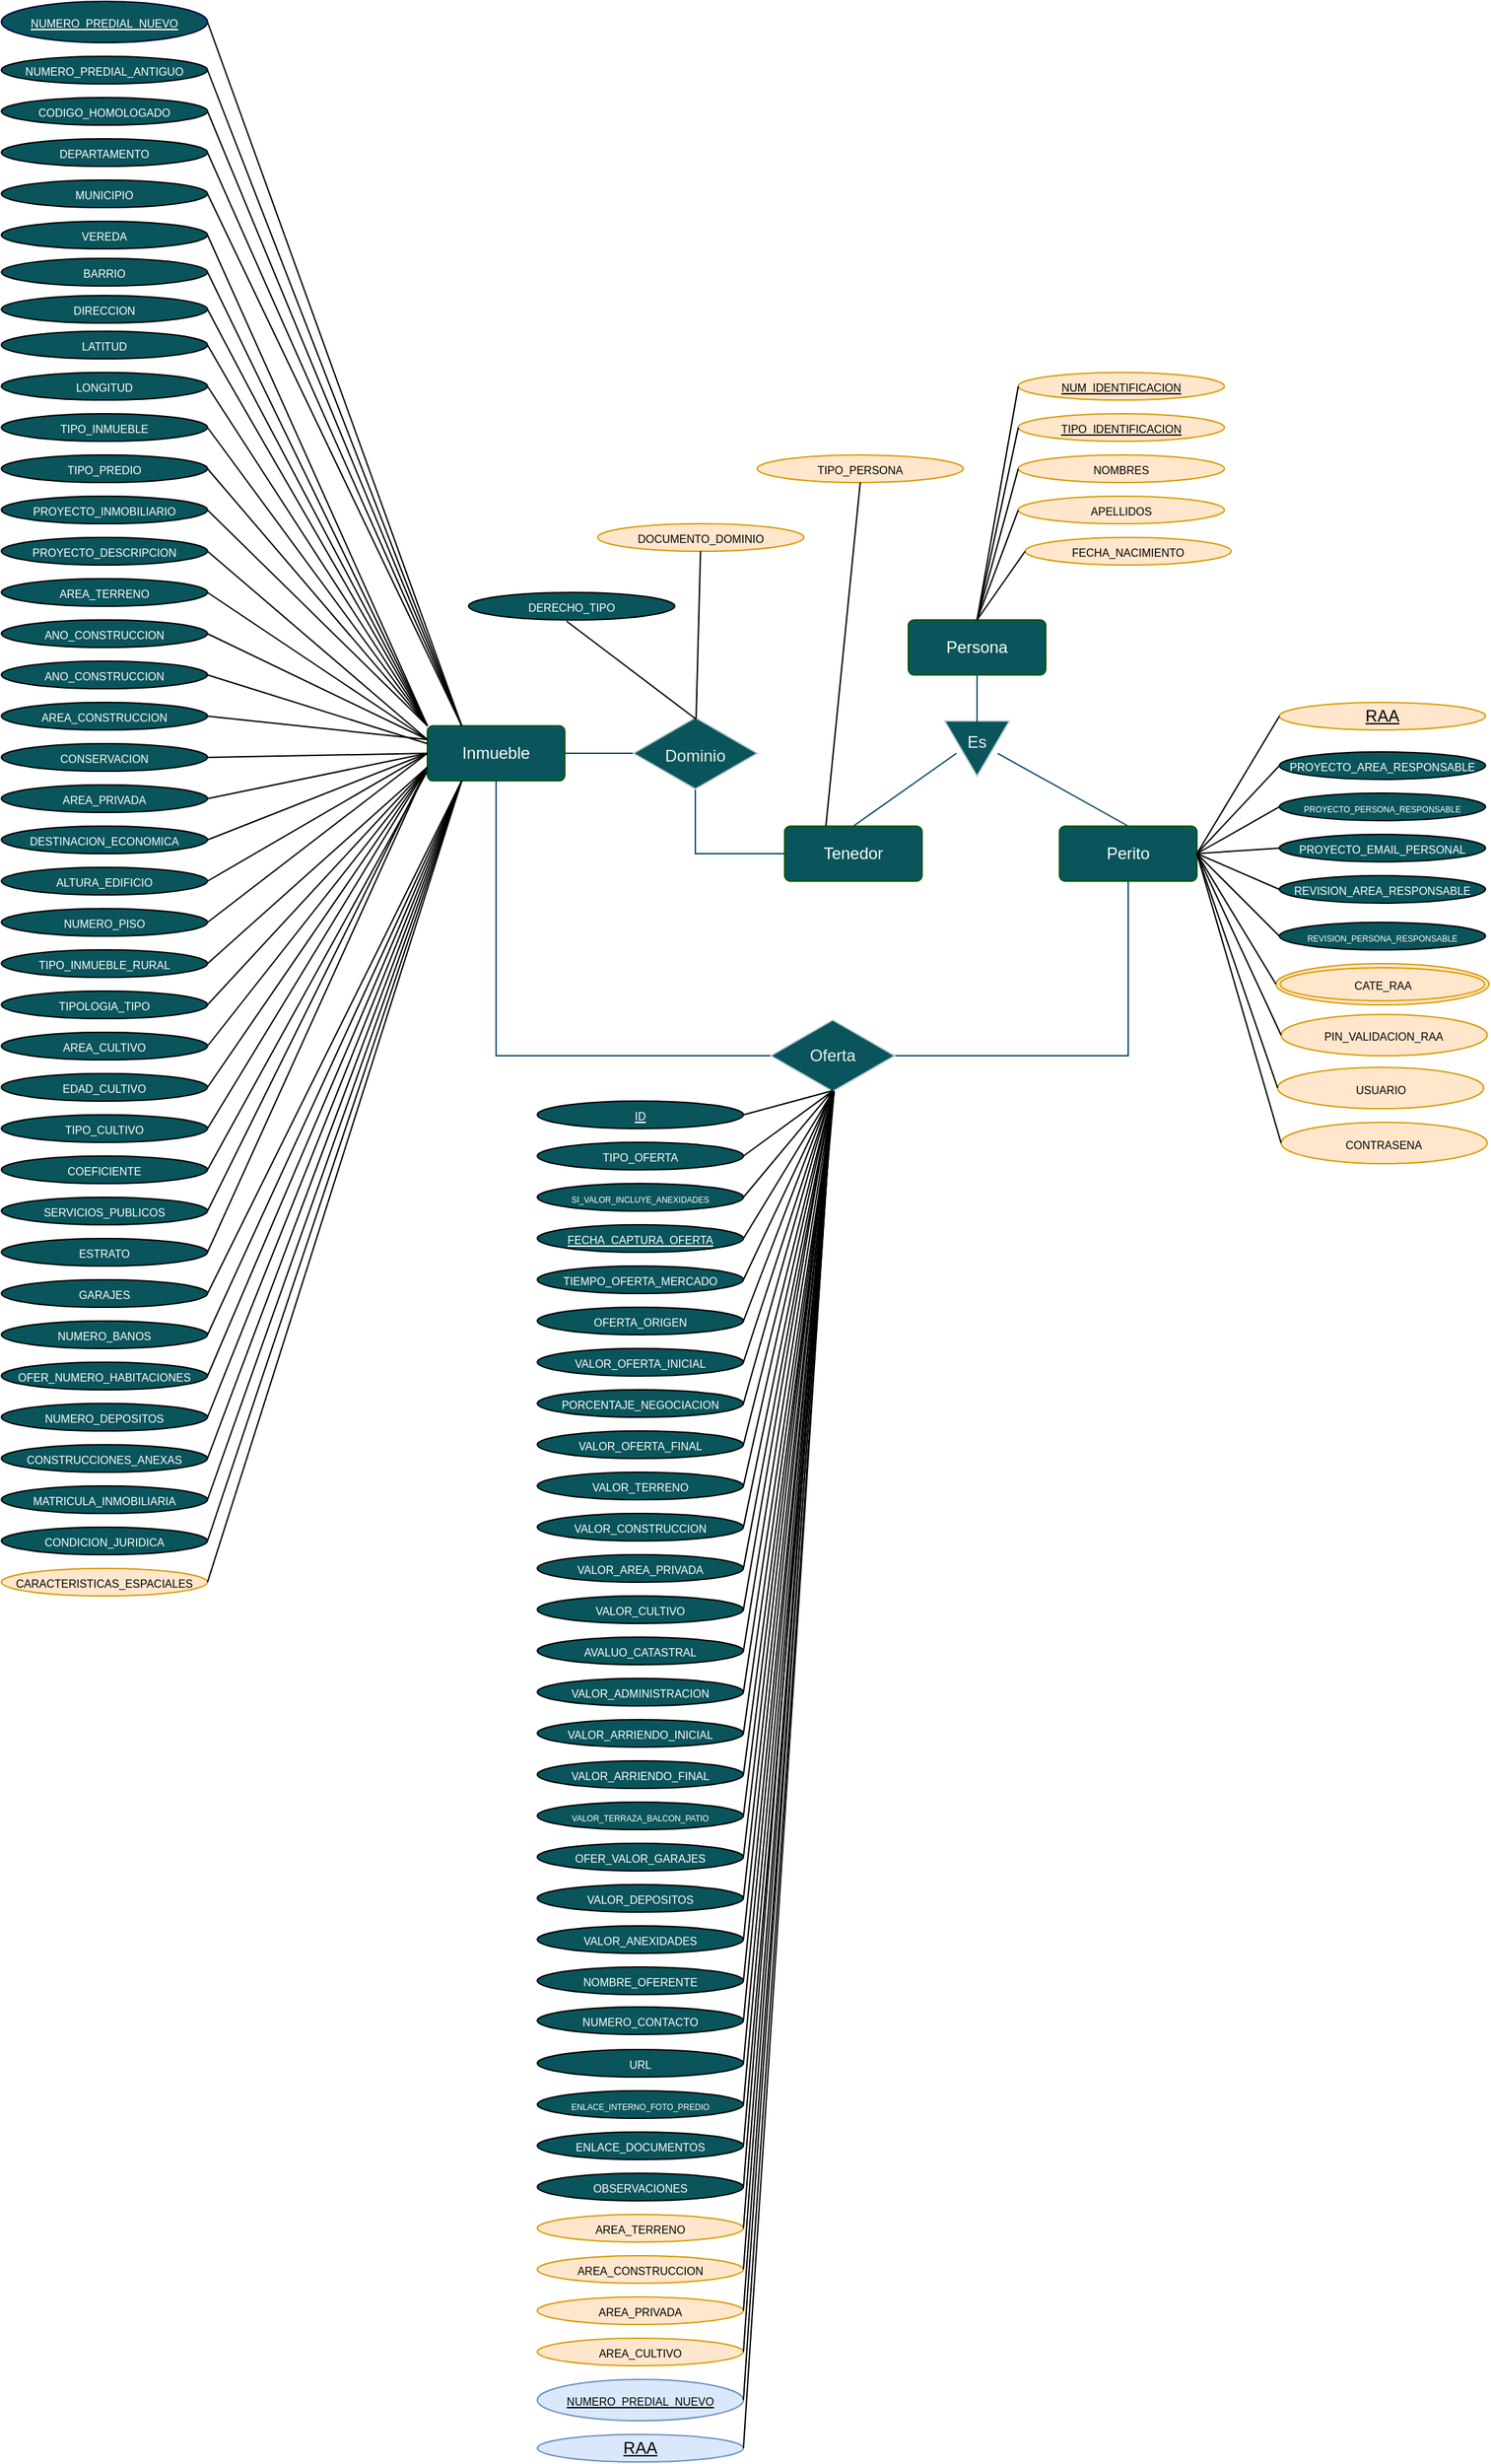 <mxfile version="21.1.2" type="device">
  <diagram id="C5RBs43oDa-KdzZeNtuy" name="Page-1">
    <mxGraphModel dx="1877" dy="1727" grid="1" gridSize="10" guides="1" tooltips="1" connect="1" arrows="1" fold="1" page="1" pageScale="1" pageWidth="827" pageHeight="1169" math="0" shadow="0">
      <root>
        <mxCell id="WIyWlLk6GJQsqaUBKTNV-0" />
        <mxCell id="WIyWlLk6GJQsqaUBKTNV-1" parent="WIyWlLk6GJQsqaUBKTNV-0" />
        <mxCell id="h72N-LUcIayRr5m081Jh-21" style="edgeStyle=orthogonalEdgeStyle;rounded=0;orthogonalLoop=1;jettySize=auto;html=1;strokeColor=#0B4D6A;fontColor=default;endArrow=none;endFill=0;labelBackgroundColor=none;entryX=0.5;entryY=1;entryDx=0;entryDy=0;exitX=0.991;exitY=0.5;exitDx=0;exitDy=0;exitPerimeter=0;" parent="WIyWlLk6GJQsqaUBKTNV-1" source="h72N-LUcIayRr5m081Jh-28" target="RT4NX7T3kw2qHGjO1d2A-0" edge="1">
          <mxGeometry relative="1" as="geometry">
            <mxPoint x="640" y="418" as="targetPoint" />
            <mxPoint x="450" y="480" as="sourcePoint" />
            <Array as="points">
              <mxPoint x="650" y="457" />
            </Array>
          </mxGeometry>
        </mxCell>
        <mxCell id="h72N-LUcIayRr5m081Jh-27" style="edgeStyle=orthogonalEdgeStyle;rounded=0;orthogonalLoop=1;jettySize=auto;html=1;strokeColor=#0B4D6A;endArrow=none;endFill=0;labelBackgroundColor=none;fontColor=default;" parent="WIyWlLk6GJQsqaUBKTNV-1" source="h72N-LUcIayRr5m081Jh-37" target="RT4NX7T3kw2qHGjO1d2A-1" edge="1">
          <mxGeometry relative="1" as="geometry">
            <mxPoint x="200" y="366" as="targetPoint" />
          </mxGeometry>
        </mxCell>
        <mxCell id="h72N-LUcIayRr5m081Jh-25" style="edgeStyle=orthogonalEdgeStyle;rounded=0;orthogonalLoop=1;jettySize=auto;html=1;strokeColor=#0B4D6A;fontColor=default;endArrow=none;endFill=0;labelBackgroundColor=none;entryX=1;entryY=0.5;entryDx=0;entryDy=0;" parent="WIyWlLk6GJQsqaUBKTNV-1" source="h72N-LUcIayRr5m081Jh-24" target="RT4NX7T3kw2qHGjO1d2A-1" edge="1">
          <mxGeometry relative="1" as="geometry">
            <mxPoint x="280" y="189" as="targetPoint" />
          </mxGeometry>
        </mxCell>
        <mxCell id="h72N-LUcIayRr5m081Jh-24" value="" style="html=1;whiteSpace=wrap;aspect=fixed;shape=isoRectangle;labelBackgroundColor=none;fillColor=#09555B;strokeColor=#BAC8D3;fontColor=#EEEEEE;" parent="WIyWlLk6GJQsqaUBKTNV-1" vertex="1">
          <mxGeometry x="290" y="210" width="90" height="54.01" as="geometry" />
        </mxCell>
        <mxCell id="h72N-LUcIayRr5m081Jh-14" style="rounded=0;orthogonalLoop=1;jettySize=auto;html=1;strokeColor=#0B4D6A;fontColor=default;endArrow=none;endFill=0;exitX=0.5;exitY=0.991;exitDx=0;exitDy=0;exitPerimeter=0;labelBackgroundColor=none;edgeStyle=orthogonalEdgeStyle;entryX=0;entryY=0.5;entryDx=0;entryDy=0;" parent="WIyWlLk6GJQsqaUBKTNV-1" source="h72N-LUcIayRr5m081Jh-24" target="bv5VPmFX5jh4WriwLHEh-4" edge="1">
          <mxGeometry relative="1" as="geometry">
            <mxPoint x="370" y="345" as="targetPoint" />
          </mxGeometry>
        </mxCell>
        <mxCell id="h72N-LUcIayRr5m081Jh-28" value="" style="html=1;whiteSpace=wrap;aspect=fixed;shape=isoRectangle;labelBackgroundColor=none;fillColor=#09555B;strokeColor=#BAC8D3;fontColor=#EEEEEE;" parent="WIyWlLk6GJQsqaUBKTNV-1" vertex="1">
          <mxGeometry x="390" y="430" width="90" height="54.01" as="geometry" />
        </mxCell>
        <mxCell id="h72N-LUcIayRr5m081Jh-29" value="&lt;p style=&quot;line-height: 40%;&quot;&gt;&lt;br&gt;&lt;/p&gt;" style="triangle;whiteSpace=wrap;html=1;strokeColor=#BAC8D3;fontColor=#EEEEEE;fillColor=#09555B;rotation=90;" parent="WIyWlLk6GJQsqaUBKTNV-1" vertex="1">
          <mxGeometry x="520" y="210" width="40" height="47.01" as="geometry" />
        </mxCell>
        <mxCell id="h72N-LUcIayRr5m081Jh-30" value="Es" style="text;strokeColor=none;align=center;fillColor=none;html=1;verticalAlign=middle;whiteSpace=wrap;rounded=0;fontColor=#EEEEEE;" parent="WIyWlLk6GJQsqaUBKTNV-1" vertex="1">
          <mxGeometry x="510" y="220" width="60" height="17.01" as="geometry" />
        </mxCell>
        <mxCell id="h72N-LUcIayRr5m081Jh-33" value="" style="endArrow=none;html=1;rounded=0;strokeColor=#0B4D6A;entryX=0.25;entryY=1;entryDx=0;entryDy=0;exitX=0.5;exitY=0;exitDx=0;exitDy=0;" parent="WIyWlLk6GJQsqaUBKTNV-1" source="bv5VPmFX5jh4WriwLHEh-4" target="h72N-LUcIayRr5m081Jh-30" edge="1">
          <mxGeometry width="50" height="50" relative="1" as="geometry">
            <mxPoint x="450" y="280" as="sourcePoint" />
            <mxPoint x="440" y="190" as="targetPoint" />
            <Array as="points" />
          </mxGeometry>
        </mxCell>
        <mxCell id="h72N-LUcIayRr5m081Jh-34" value="" style="endArrow=none;html=1;rounded=0;strokeColor=#0B4D6A;entryX=0.5;entryY=0;entryDx=0;entryDy=0;exitX=0.75;exitY=1;exitDx=0;exitDy=0;" parent="WIyWlLk6GJQsqaUBKTNV-1" source="h72N-LUcIayRr5m081Jh-30" target="RT4NX7T3kw2qHGjO1d2A-0" edge="1">
          <mxGeometry width="50" height="50" relative="1" as="geometry">
            <mxPoint x="540" y="270" as="sourcePoint" />
            <mxPoint x="640" y="280" as="targetPoint" />
          </mxGeometry>
        </mxCell>
        <mxCell id="h72N-LUcIayRr5m081Jh-35" value="" style="endArrow=none;html=1;rounded=0;strokeColor=#0B4D6A;entryX=0.5;entryY=0;entryDx=0;entryDy=0;exitX=0.5;exitY=1;exitDx=0;exitDy=0;" parent="WIyWlLk6GJQsqaUBKTNV-1" source="bv5VPmFX5jh4WriwLHEh-3" target="h72N-LUcIayRr5m081Jh-30" edge="1">
          <mxGeometry width="50" height="50" relative="1" as="geometry">
            <mxPoint x="540" y="210" as="sourcePoint" />
            <mxPoint x="590" y="140" as="targetPoint" />
          </mxGeometry>
        </mxCell>
        <mxCell id="h72N-LUcIayRr5m081Jh-36" value="Dominio" style="text;strokeColor=none;align=center;fillColor=none;html=1;verticalAlign=middle;whiteSpace=wrap;rounded=0;fontColor=#EEEEEE;" parent="WIyWlLk6GJQsqaUBKTNV-1" vertex="1">
          <mxGeometry x="270" y="230" width="130" height="17.01" as="geometry" />
        </mxCell>
        <mxCell id="h72N-LUcIayRr5m081Jh-37" value="Oferta" style="text;strokeColor=none;align=center;fillColor=none;html=1;verticalAlign=middle;whiteSpace=wrap;rounded=0;fontColor=#EEEEEE;" parent="WIyWlLk6GJQsqaUBKTNV-1" vertex="1">
          <mxGeometry x="400" y="448.5" width="70" height="17.01" as="geometry" />
        </mxCell>
        <mxCell id="bv5VPmFX5jh4WriwLHEh-3" value="Persona" style="rounded=1;arcSize=10;whiteSpace=wrap;html=1;align=center;fillColor=#09555b;fontColor=#ffffff;strokeColor=#005700;" parent="WIyWlLk6GJQsqaUBKTNV-1" vertex="1">
          <mxGeometry x="490" y="140" width="100" height="40" as="geometry" />
        </mxCell>
        <mxCell id="bv5VPmFX5jh4WriwLHEh-4" value="Tenedor" style="rounded=1;arcSize=10;whiteSpace=wrap;html=1;align=center;fillColor=#09555b;fontColor=#ffffff;strokeColor=#005700;" parent="WIyWlLk6GJQsqaUBKTNV-1" vertex="1">
          <mxGeometry x="400" y="290" width="100" height="40" as="geometry" />
        </mxCell>
        <mxCell id="RT4NX7T3kw2qHGjO1d2A-0" value="Perito" style="rounded=1;arcSize=10;whiteSpace=wrap;html=1;align=center;fillColor=#09555b;fontColor=#ffffff;strokeColor=#005700;" parent="WIyWlLk6GJQsqaUBKTNV-1" vertex="1">
          <mxGeometry x="600" y="290" width="100" height="40" as="geometry" />
        </mxCell>
        <mxCell id="RT4NX7T3kw2qHGjO1d2A-1" value="Inmueble" style="rounded=1;arcSize=10;whiteSpace=wrap;html=1;align=center;fillColor=#09555b;fontColor=#ffffff;strokeColor=#005700;" parent="WIyWlLk6GJQsqaUBKTNV-1" vertex="1">
          <mxGeometry x="140" y="217.01" width="100" height="40" as="geometry" />
        </mxCell>
        <mxCell id="klQAPIHkEW7wq_SISCoy-0" value="&lt;font color=&quot;#ffffff&quot;&gt;&lt;u&gt;&lt;font style=&quot;font-size: 8px;&quot;&gt;NUMERO_PREDIAL_NUEVO&lt;/font&gt;&lt;/u&gt;&lt;/font&gt;" style="ellipse;whiteSpace=wrap;html=1;align=center;fillColor=#09555b;strokeColor=#000040;strokeWidth=1;" parent="WIyWlLk6GJQsqaUBKTNV-1" vertex="1">
          <mxGeometry x="-170" y="-310" width="150" height="30" as="geometry" />
        </mxCell>
        <mxCell id="klQAPIHkEW7wq_SISCoy-1" value="&lt;font style=&quot;font-size: 8px;&quot; color=&quot;#ffffff&quot;&gt;NUMERO_PREDIAL_ANTIGUO&lt;/font&gt;" style="ellipse;whiteSpace=wrap;html=1;align=center;fillColor=#09555b;" parent="WIyWlLk6GJQsqaUBKTNV-1" vertex="1">
          <mxGeometry x="-170" y="-270" width="150" height="20" as="geometry" />
        </mxCell>
        <mxCell id="klQAPIHkEW7wq_SISCoy-2" value="&lt;font style=&quot;font-size: 8px;&quot; color=&quot;#ffffff&quot;&gt;CODIGO_HOMOLOGADO &lt;br&gt;&lt;/font&gt;" style="ellipse;whiteSpace=wrap;html=1;align=center;fillColor=#09555b;" parent="WIyWlLk6GJQsqaUBKTNV-1" vertex="1">
          <mxGeometry x="-170" y="-240" width="150" height="20" as="geometry" />
        </mxCell>
        <mxCell id="klQAPIHkEW7wq_SISCoy-3" value="&lt;font style=&quot;font-size: 8px;&quot; color=&quot;#ffffff&quot;&gt;DEPARTAMENTO&lt;/font&gt;" style="ellipse;whiteSpace=wrap;html=1;align=center;fillColor=#09555b;" parent="WIyWlLk6GJQsqaUBKTNV-1" vertex="1">
          <mxGeometry x="-170" y="-210" width="150" height="20" as="geometry" />
        </mxCell>
        <mxCell id="klQAPIHkEW7wq_SISCoy-4" value="&lt;font style=&quot;font-size: 8px;&quot; color=&quot;#ffffff&quot;&gt;MUNICIPIO&lt;/font&gt;" style="ellipse;whiteSpace=wrap;html=1;align=center;fillColor=#09555b;" parent="WIyWlLk6GJQsqaUBKTNV-1" vertex="1">
          <mxGeometry x="-170" y="-180" width="150" height="20" as="geometry" />
        </mxCell>
        <mxCell id="klQAPIHkEW7wq_SISCoy-5" value="&lt;font style=&quot;font-size: 8px;&quot; color=&quot;#ffffff&quot;&gt;VEREDA&lt;/font&gt;" style="ellipse;whiteSpace=wrap;html=1;align=center;fillColor=#09555b;" parent="WIyWlLk6GJQsqaUBKTNV-1" vertex="1">
          <mxGeometry x="-170" y="-150" width="150" height="20" as="geometry" />
        </mxCell>
        <mxCell id="klQAPIHkEW7wq_SISCoy-6" value="&lt;font style=&quot;font-size: 8px;&quot; color=&quot;#ffffff&quot;&gt;BARRIO&lt;/font&gt;" style="ellipse;whiteSpace=wrap;html=1;align=center;fillColor=#09555b;" parent="WIyWlLk6GJQsqaUBKTNV-1" vertex="1">
          <mxGeometry x="-170" y="-122.99" width="150" height="20" as="geometry" />
        </mxCell>
        <mxCell id="klQAPIHkEW7wq_SISCoy-7" value="&lt;font style=&quot;font-size: 8px;&quot; color=&quot;#ffffff&quot;&gt;DIRECCION&lt;/font&gt;" style="ellipse;whiteSpace=wrap;html=1;align=center;fillColor=#09555b;" parent="WIyWlLk6GJQsqaUBKTNV-1" vertex="1">
          <mxGeometry x="-170" y="-95.99" width="150" height="20" as="geometry" />
        </mxCell>
        <mxCell id="klQAPIHkEW7wq_SISCoy-8" value="&lt;font style=&quot;font-size: 8px;&quot; color=&quot;#ffffff&quot;&gt;LATITUD&lt;/font&gt;" style="ellipse;whiteSpace=wrap;html=1;align=center;fillColor=#09555b;" parent="WIyWlLk6GJQsqaUBKTNV-1" vertex="1">
          <mxGeometry x="-170" y="-70" width="150" height="20" as="geometry" />
        </mxCell>
        <mxCell id="klQAPIHkEW7wq_SISCoy-9" value="&lt;font style=&quot;font-size: 8px;&quot; color=&quot;#ffffff&quot;&gt;LONGITUD&lt;/font&gt;" style="ellipse;whiteSpace=wrap;html=1;align=center;fillColor=#09555b;" parent="WIyWlLk6GJQsqaUBKTNV-1" vertex="1">
          <mxGeometry x="-170" y="-40" width="150" height="20" as="geometry" />
        </mxCell>
        <mxCell id="klQAPIHkEW7wq_SISCoy-10" value="&lt;font style=&quot;font-size: 8px;&quot; color=&quot;#ffffff&quot;&gt;TIPO_INMUEBLE&lt;/font&gt;" style="ellipse;whiteSpace=wrap;html=1;align=center;fillColor=#09555b;" parent="WIyWlLk6GJQsqaUBKTNV-1" vertex="1">
          <mxGeometry x="-170" y="-10" width="150" height="20" as="geometry" />
        </mxCell>
        <mxCell id="klQAPIHkEW7wq_SISCoy-11" value="&lt;font style=&quot;font-size: 8px;&quot; color=&quot;#ffffff&quot;&gt;TIPO_PREDIO&lt;/font&gt;" style="ellipse;whiteSpace=wrap;html=1;align=center;fillColor=#09555b;" parent="WIyWlLk6GJQsqaUBKTNV-1" vertex="1">
          <mxGeometry x="-170" y="20" width="150" height="20" as="geometry" />
        </mxCell>
        <mxCell id="klQAPIHkEW7wq_SISCoy-12" value="&lt;font style=&quot;font-size: 8px;&quot; color=&quot;#ffffff&quot;&gt;PROYECTO_INMOBILIARIO&lt;/font&gt;" style="ellipse;whiteSpace=wrap;html=1;align=center;fillColor=#09555b;" parent="WIyWlLk6GJQsqaUBKTNV-1" vertex="1">
          <mxGeometry x="-170" y="50" width="150" height="20" as="geometry" />
        </mxCell>
        <mxCell id="klQAPIHkEW7wq_SISCoy-13" value="&lt;font style=&quot;font-size: 8px;&quot; color=&quot;#ffffff&quot;&gt;PROYECTO_DESCRIPCION&lt;/font&gt;" style="ellipse;whiteSpace=wrap;html=1;align=center;fillColor=#09555b;" parent="WIyWlLk6GJQsqaUBKTNV-1" vertex="1">
          <mxGeometry x="-170" y="80" width="150" height="20" as="geometry" />
        </mxCell>
        <mxCell id="klQAPIHkEW7wq_SISCoy-14" value="&lt;font style=&quot;font-size: 8px;&quot; color=&quot;#ffffff&quot;&gt;AREA_TERRENO&lt;/font&gt;" style="ellipse;whiteSpace=wrap;html=1;align=center;fillColor=#09555b;" parent="WIyWlLk6GJQsqaUBKTNV-1" vertex="1">
          <mxGeometry x="-170" y="110" width="150" height="20" as="geometry" />
        </mxCell>
        <mxCell id="klQAPIHkEW7wq_SISCoy-15" value="&lt;font style=&quot;font-size: 8px;&quot; color=&quot;#ffffff&quot;&gt;ANO_CONSTRUCCION&lt;/font&gt;" style="ellipse;whiteSpace=wrap;html=1;align=center;fillColor=#09555b;" parent="WIyWlLk6GJQsqaUBKTNV-1" vertex="1">
          <mxGeometry x="-170" y="140" width="150" height="20" as="geometry" />
        </mxCell>
        <mxCell id="klQAPIHkEW7wq_SISCoy-16" value="&lt;font style=&quot;font-size: 8px;&quot; color=&quot;#ffffff&quot;&gt;ANO_CONSTRUCCION&lt;/font&gt;" style="ellipse;whiteSpace=wrap;html=1;align=center;fillColor=#09555b;" parent="WIyWlLk6GJQsqaUBKTNV-1" vertex="1">
          <mxGeometry x="-170" y="170" width="150" height="20" as="geometry" />
        </mxCell>
        <mxCell id="klQAPIHkEW7wq_SISCoy-17" value="&lt;font style=&quot;font-size: 8px;&quot; color=&quot;#ffffff&quot;&gt;AREA_CONSTRUCCION&lt;/font&gt;" style="ellipse;whiteSpace=wrap;html=1;align=center;fillColor=#09555b;" parent="WIyWlLk6GJQsqaUBKTNV-1" vertex="1">
          <mxGeometry x="-170" y="200" width="150" height="20" as="geometry" />
        </mxCell>
        <mxCell id="klQAPIHkEW7wq_SISCoy-18" value="&lt;font style=&quot;font-size: 8px;&quot; color=&quot;#ffffff&quot;&gt;CONSERVACION&lt;/font&gt;" style="ellipse;whiteSpace=wrap;html=1;align=center;fillColor=#09555b;" parent="WIyWlLk6GJQsqaUBKTNV-1" vertex="1">
          <mxGeometry x="-170" y="230" width="150" height="20" as="geometry" />
        </mxCell>
        <mxCell id="klQAPIHkEW7wq_SISCoy-19" value="&lt;font style=&quot;font-size: 8px;&quot; color=&quot;#ffffff&quot;&gt;AREA_PRIVADA&lt;/font&gt;" style="ellipse;whiteSpace=wrap;html=1;align=center;fillColor=#09555b;" parent="WIyWlLk6GJQsqaUBKTNV-1" vertex="1">
          <mxGeometry x="-170" y="260" width="150" height="20" as="geometry" />
        </mxCell>
        <mxCell id="klQAPIHkEW7wq_SISCoy-20" value="&lt;font style=&quot;font-size: 8px;&quot; color=&quot;#ffffff&quot;&gt;DESTINACION_ECONOMICA&lt;/font&gt;" style="ellipse;whiteSpace=wrap;html=1;align=center;fillColor=#09555b;" parent="WIyWlLk6GJQsqaUBKTNV-1" vertex="1">
          <mxGeometry x="-170" y="290" width="150" height="20" as="geometry" />
        </mxCell>
        <mxCell id="klQAPIHkEW7wq_SISCoy-21" value="&lt;font style=&quot;font-size: 8px;&quot; color=&quot;#ffffff&quot;&gt;ALTURA_EDIFICIO&lt;/font&gt;" style="ellipse;whiteSpace=wrap;html=1;align=center;fillColor=#09555b;" parent="WIyWlLk6GJQsqaUBKTNV-1" vertex="1">
          <mxGeometry x="-170" y="320" width="150" height="20" as="geometry" />
        </mxCell>
        <mxCell id="klQAPIHkEW7wq_SISCoy-22" value="&lt;font style=&quot;font-size: 8px;&quot; color=&quot;#ffffff&quot;&gt;NUMERO_PISO&lt;/font&gt;" style="ellipse;whiteSpace=wrap;html=1;align=center;fillColor=#09555b;" parent="WIyWlLk6GJQsqaUBKTNV-1" vertex="1">
          <mxGeometry x="-170" y="350" width="150" height="20" as="geometry" />
        </mxCell>
        <mxCell id="klQAPIHkEW7wq_SISCoy-23" value="&lt;font style=&quot;font-size: 8px;&quot; color=&quot;#ffffff&quot;&gt;TIPO_INMUEBLE_RURAL&lt;/font&gt;" style="ellipse;whiteSpace=wrap;html=1;align=center;fillColor=#09555b;" parent="WIyWlLk6GJQsqaUBKTNV-1" vertex="1">
          <mxGeometry x="-170" y="380" width="150" height="20" as="geometry" />
        </mxCell>
        <mxCell id="klQAPIHkEW7wq_SISCoy-24" value="&lt;font style=&quot;font-size: 8px;&quot; color=&quot;#ffffff&quot;&gt;TIPOLOGIA_TIPO&lt;/font&gt;" style="ellipse;whiteSpace=wrap;html=1;align=center;fillColor=#09555b;" parent="WIyWlLk6GJQsqaUBKTNV-1" vertex="1">
          <mxGeometry x="-170" y="410" width="150" height="20" as="geometry" />
        </mxCell>
        <mxCell id="klQAPIHkEW7wq_SISCoy-25" value="&lt;font style=&quot;font-size: 8px;&quot; color=&quot;#ffffff&quot;&gt;AREA_CULTIVO&lt;/font&gt;" style="ellipse;whiteSpace=wrap;html=1;align=center;fillColor=#09555b;" parent="WIyWlLk6GJQsqaUBKTNV-1" vertex="1">
          <mxGeometry x="-170" y="440" width="150" height="20" as="geometry" />
        </mxCell>
        <mxCell id="klQAPIHkEW7wq_SISCoy-26" value="&lt;font style=&quot;font-size: 8px;&quot; color=&quot;#ffffff&quot;&gt;EDAD_CULTIVO&lt;/font&gt;" style="ellipse;whiteSpace=wrap;html=1;align=center;fillColor=#09555b;" parent="WIyWlLk6GJQsqaUBKTNV-1" vertex="1">
          <mxGeometry x="-170" y="470" width="150" height="20" as="geometry" />
        </mxCell>
        <mxCell id="klQAPIHkEW7wq_SISCoy-27" value="&lt;font style=&quot;font-size: 8px;&quot; color=&quot;#ffffff&quot;&gt;TIPO_CULTIVO&lt;/font&gt;" style="ellipse;whiteSpace=wrap;html=1;align=center;fillColor=#09555b;" parent="WIyWlLk6GJQsqaUBKTNV-1" vertex="1">
          <mxGeometry x="-170" y="500" width="150" height="20" as="geometry" />
        </mxCell>
        <mxCell id="klQAPIHkEW7wq_SISCoy-28" value="&lt;font style=&quot;font-size: 8px;&quot; color=&quot;#ffffff&quot;&gt;COEFICIENTE&lt;/font&gt;" style="ellipse;whiteSpace=wrap;html=1;align=center;fillColor=#09555b;" parent="WIyWlLk6GJQsqaUBKTNV-1" vertex="1">
          <mxGeometry x="-170" y="530" width="150" height="20" as="geometry" />
        </mxCell>
        <mxCell id="klQAPIHkEW7wq_SISCoy-29" value="&lt;font style=&quot;font-size: 8px;&quot; color=&quot;#ffffff&quot;&gt;SERVICIOS_PUBLICOS&lt;/font&gt;" style="ellipse;whiteSpace=wrap;html=1;align=center;fillColor=#09555b;" parent="WIyWlLk6GJQsqaUBKTNV-1" vertex="1">
          <mxGeometry x="-170" y="560" width="150" height="20" as="geometry" />
        </mxCell>
        <mxCell id="klQAPIHkEW7wq_SISCoy-31" value="&lt;font style=&quot;font-size: 8px;&quot; color=&quot;#ffffff&quot;&gt;ESTRATO&lt;/font&gt;" style="ellipse;whiteSpace=wrap;html=1;align=center;fillColor=#09555b;" parent="WIyWlLk6GJQsqaUBKTNV-1" vertex="1">
          <mxGeometry x="-170" y="590" width="150" height="20" as="geometry" />
        </mxCell>
        <mxCell id="klQAPIHkEW7wq_SISCoy-32" value="&lt;font style=&quot;font-size: 8px;&quot; color=&quot;#ffffff&quot;&gt;GARAJES&lt;/font&gt;" style="ellipse;whiteSpace=wrap;html=1;align=center;fillColor=#09555b;" parent="WIyWlLk6GJQsqaUBKTNV-1" vertex="1">
          <mxGeometry x="-170" y="620" width="150" height="20" as="geometry" />
        </mxCell>
        <mxCell id="klQAPIHkEW7wq_SISCoy-34" value="&lt;font style=&quot;font-size: 8px;&quot; color=&quot;#ffffff&quot;&gt;NUMERO_BANOS&lt;/font&gt;" style="ellipse;whiteSpace=wrap;html=1;align=center;fillColor=#09555b;" parent="WIyWlLk6GJQsqaUBKTNV-1" vertex="1">
          <mxGeometry x="-170" y="650" width="150" height="20" as="geometry" />
        </mxCell>
        <mxCell id="klQAPIHkEW7wq_SISCoy-35" value="&lt;font style=&quot;font-size: 8px;&quot; color=&quot;#ffffff&quot;&gt;OFER_NUMERO_HABITACIONES&lt;/font&gt;" style="ellipse;whiteSpace=wrap;html=1;align=center;fillColor=#09555b;" parent="WIyWlLk6GJQsqaUBKTNV-1" vertex="1">
          <mxGeometry x="-170" y="680" width="150" height="20" as="geometry" />
        </mxCell>
        <mxCell id="klQAPIHkEW7wq_SISCoy-36" value="&lt;font style=&quot;font-size: 8px;&quot; color=&quot;#ffffff&quot;&gt;NUMERO_DEPOSITOS&lt;/font&gt;" style="ellipse;whiteSpace=wrap;html=1;align=center;fillColor=#09555b;" parent="WIyWlLk6GJQsqaUBKTNV-1" vertex="1">
          <mxGeometry x="-170" y="710" width="150" height="20" as="geometry" />
        </mxCell>
        <mxCell id="klQAPIHkEW7wq_SISCoy-37" value="&lt;font style=&quot;font-size: 8px;&quot; color=&quot;#ffffff&quot;&gt;CONSTRUCCIONES_ANEXAS&lt;/font&gt;" style="ellipse;whiteSpace=wrap;html=1;align=center;fillColor=#09555b;" parent="WIyWlLk6GJQsqaUBKTNV-1" vertex="1">
          <mxGeometry x="-170" y="740" width="150" height="20" as="geometry" />
        </mxCell>
        <mxCell id="klQAPIHkEW7wq_SISCoy-39" value="&lt;font style=&quot;font-size: 8px;&quot; color=&quot;#ffffff&quot;&gt;MATRICULA_INMOBILIARIA&lt;/font&gt;" style="ellipse;whiteSpace=wrap;html=1;align=center;fillColor=#09555b;" parent="WIyWlLk6GJQsqaUBKTNV-1" vertex="1">
          <mxGeometry x="-170" y="770" width="150" height="20" as="geometry" />
        </mxCell>
        <mxCell id="klQAPIHkEW7wq_SISCoy-40" value="&lt;font style=&quot;font-size: 8px;&quot; color=&quot;#ffffff&quot;&gt;CONDICION_JURIDICA&lt;/font&gt;" style="ellipse;whiteSpace=wrap;html=1;align=center;fillColor=#09555b;" parent="WIyWlLk6GJQsqaUBKTNV-1" vertex="1">
          <mxGeometry x="-170" y="800" width="150" height="20" as="geometry" />
        </mxCell>
        <mxCell id="klQAPIHkEW7wq_SISCoy-43" value="" style="endArrow=none;html=1;rounded=0;exitX=1;exitY=0.5;exitDx=0;exitDy=0;entryX=0.25;entryY=0;entryDx=0;entryDy=0;" parent="WIyWlLk6GJQsqaUBKTNV-1" source="klQAPIHkEW7wq_SISCoy-0" target="RT4NX7T3kw2qHGjO1d2A-1" edge="1">
          <mxGeometry width="50" height="50" relative="1" as="geometry">
            <mxPoint x="310" y="10" as="sourcePoint" />
            <mxPoint x="360" y="-40" as="targetPoint" />
          </mxGeometry>
        </mxCell>
        <mxCell id="klQAPIHkEW7wq_SISCoy-45" value="" style="endArrow=none;html=1;rounded=0;exitX=1;exitY=0.5;exitDx=0;exitDy=0;entryX=0.25;entryY=0;entryDx=0;entryDy=0;" parent="WIyWlLk6GJQsqaUBKTNV-1" source="klQAPIHkEW7wq_SISCoy-1" target="RT4NX7T3kw2qHGjO1d2A-1" edge="1">
          <mxGeometry width="50" height="50" relative="1" as="geometry">
            <mxPoint x="310" y="10" as="sourcePoint" />
            <mxPoint x="360" y="-40" as="targetPoint" />
          </mxGeometry>
        </mxCell>
        <mxCell id="klQAPIHkEW7wq_SISCoy-46" value="" style="endArrow=none;html=1;rounded=0;exitX=1;exitY=0.5;exitDx=0;exitDy=0;entryX=0.25;entryY=0;entryDx=0;entryDy=0;" parent="WIyWlLk6GJQsqaUBKTNV-1" source="klQAPIHkEW7wq_SISCoy-2" target="RT4NX7T3kw2qHGjO1d2A-1" edge="1">
          <mxGeometry width="50" height="50" relative="1" as="geometry">
            <mxPoint x="310" y="10" as="sourcePoint" />
            <mxPoint x="360" y="-40" as="targetPoint" />
          </mxGeometry>
        </mxCell>
        <mxCell id="klQAPIHkEW7wq_SISCoy-47" value="" style="endArrow=none;html=1;rounded=0;exitX=1;exitY=0.5;exitDx=0;exitDy=0;entryX=0.25;entryY=0;entryDx=0;entryDy=0;" parent="WIyWlLk6GJQsqaUBKTNV-1" source="klQAPIHkEW7wq_SISCoy-3" target="RT4NX7T3kw2qHGjO1d2A-1" edge="1">
          <mxGeometry width="50" height="50" relative="1" as="geometry">
            <mxPoint x="310" y="10" as="sourcePoint" />
            <mxPoint x="360" y="-40" as="targetPoint" />
          </mxGeometry>
        </mxCell>
        <mxCell id="klQAPIHkEW7wq_SISCoy-48" value="" style="endArrow=none;html=1;rounded=0;exitX=1;exitY=0.5;exitDx=0;exitDy=0;entryX=0.25;entryY=0;entryDx=0;entryDy=0;" parent="WIyWlLk6GJQsqaUBKTNV-1" source="klQAPIHkEW7wq_SISCoy-4" target="RT4NX7T3kw2qHGjO1d2A-1" edge="1">
          <mxGeometry width="50" height="50" relative="1" as="geometry">
            <mxPoint x="310" y="10" as="sourcePoint" />
            <mxPoint x="360" y="-40" as="targetPoint" />
          </mxGeometry>
        </mxCell>
        <mxCell id="klQAPIHkEW7wq_SISCoy-49" value="" style="endArrow=none;html=1;rounded=0;exitX=1;exitY=0.5;exitDx=0;exitDy=0;entryX=0;entryY=0;entryDx=0;entryDy=0;" parent="WIyWlLk6GJQsqaUBKTNV-1" source="klQAPIHkEW7wq_SISCoy-5" target="RT4NX7T3kw2qHGjO1d2A-1" edge="1">
          <mxGeometry width="50" height="50" relative="1" as="geometry">
            <mxPoint x="310" y="10" as="sourcePoint" />
            <mxPoint x="360" y="-40" as="targetPoint" />
          </mxGeometry>
        </mxCell>
        <mxCell id="klQAPIHkEW7wq_SISCoy-50" value="" style="endArrow=none;html=1;rounded=0;exitX=1;exitY=0.5;exitDx=0;exitDy=0;entryX=0;entryY=0;entryDx=0;entryDy=0;" parent="WIyWlLk6GJQsqaUBKTNV-1" source="klQAPIHkEW7wq_SISCoy-6" target="RT4NX7T3kw2qHGjO1d2A-1" edge="1">
          <mxGeometry width="50" height="50" relative="1" as="geometry">
            <mxPoint x="310" y="10" as="sourcePoint" />
            <mxPoint x="360" y="-40" as="targetPoint" />
          </mxGeometry>
        </mxCell>
        <mxCell id="klQAPIHkEW7wq_SISCoy-51" value="" style="endArrow=none;html=1;rounded=0;exitX=1;exitY=0.5;exitDx=0;exitDy=0;entryX=0;entryY=0;entryDx=0;entryDy=0;" parent="WIyWlLk6GJQsqaUBKTNV-1" source="klQAPIHkEW7wq_SISCoy-7" target="RT4NX7T3kw2qHGjO1d2A-1" edge="1">
          <mxGeometry width="50" height="50" relative="1" as="geometry">
            <mxPoint x="310" y="150" as="sourcePoint" />
            <mxPoint x="360" y="100" as="targetPoint" />
          </mxGeometry>
        </mxCell>
        <mxCell id="klQAPIHkEW7wq_SISCoy-52" value="" style="endArrow=none;html=1;rounded=0;exitX=1;exitY=0.5;exitDx=0;exitDy=0;entryX=0;entryY=0;entryDx=0;entryDy=0;" parent="WIyWlLk6GJQsqaUBKTNV-1" source="klQAPIHkEW7wq_SISCoy-8" target="RT4NX7T3kw2qHGjO1d2A-1" edge="1">
          <mxGeometry width="50" height="50" relative="1" as="geometry">
            <mxPoint x="310" y="150" as="sourcePoint" />
            <mxPoint x="360" y="100" as="targetPoint" />
          </mxGeometry>
        </mxCell>
        <mxCell id="klQAPIHkEW7wq_SISCoy-53" value="" style="endArrow=none;html=1;rounded=0;exitX=1;exitY=0.5;exitDx=0;exitDy=0;entryX=0;entryY=0;entryDx=0;entryDy=0;" parent="WIyWlLk6GJQsqaUBKTNV-1" source="klQAPIHkEW7wq_SISCoy-9" target="RT4NX7T3kw2qHGjO1d2A-1" edge="1">
          <mxGeometry width="50" height="50" relative="1" as="geometry">
            <mxPoint x="310" y="150" as="sourcePoint" />
            <mxPoint x="360" y="100" as="targetPoint" />
          </mxGeometry>
        </mxCell>
        <mxCell id="klQAPIHkEW7wq_SISCoy-54" value="" style="endArrow=none;html=1;rounded=0;exitX=1;exitY=0.5;exitDx=0;exitDy=0;entryX=0;entryY=0;entryDx=0;entryDy=0;" parent="WIyWlLk6GJQsqaUBKTNV-1" source="klQAPIHkEW7wq_SISCoy-10" target="RT4NX7T3kw2qHGjO1d2A-1" edge="1">
          <mxGeometry width="50" height="50" relative="1" as="geometry">
            <mxPoint x="310" y="150" as="sourcePoint" />
            <mxPoint x="360" y="100" as="targetPoint" />
          </mxGeometry>
        </mxCell>
        <mxCell id="klQAPIHkEW7wq_SISCoy-55" value="" style="endArrow=none;html=1;rounded=0;exitX=1;exitY=0.5;exitDx=0;exitDy=0;entryX=0;entryY=0;entryDx=0;entryDy=0;" parent="WIyWlLk6GJQsqaUBKTNV-1" source="klQAPIHkEW7wq_SISCoy-11" target="RT4NX7T3kw2qHGjO1d2A-1" edge="1">
          <mxGeometry width="50" height="50" relative="1" as="geometry">
            <mxPoint x="310" y="150" as="sourcePoint" />
            <mxPoint x="360" y="100" as="targetPoint" />
          </mxGeometry>
        </mxCell>
        <mxCell id="klQAPIHkEW7wq_SISCoy-57" value="" style="endArrow=none;html=1;rounded=0;exitX=1;exitY=0.5;exitDx=0;exitDy=0;entryX=0;entryY=0;entryDx=0;entryDy=0;" parent="WIyWlLk6GJQsqaUBKTNV-1" source="klQAPIHkEW7wq_SISCoy-12" target="RT4NX7T3kw2qHGjO1d2A-1" edge="1">
          <mxGeometry width="50" height="50" relative="1" as="geometry">
            <mxPoint x="310" y="150" as="sourcePoint" />
            <mxPoint x="360" y="100" as="targetPoint" />
          </mxGeometry>
        </mxCell>
        <mxCell id="klQAPIHkEW7wq_SISCoy-58" value="" style="endArrow=none;html=1;rounded=0;exitX=1;exitY=0.5;exitDx=0;exitDy=0;entryX=0;entryY=0.25;entryDx=0;entryDy=0;" parent="WIyWlLk6GJQsqaUBKTNV-1" source="klQAPIHkEW7wq_SISCoy-13" target="RT4NX7T3kw2qHGjO1d2A-1" edge="1">
          <mxGeometry width="50" height="50" relative="1" as="geometry">
            <mxPoint x="310" y="150" as="sourcePoint" />
            <mxPoint x="360" y="100" as="targetPoint" />
          </mxGeometry>
        </mxCell>
        <mxCell id="klQAPIHkEW7wq_SISCoy-59" value="" style="endArrow=none;html=1;rounded=0;exitX=1;exitY=0.5;exitDx=0;exitDy=0;entryX=0;entryY=0.25;entryDx=0;entryDy=0;" parent="WIyWlLk6GJQsqaUBKTNV-1" source="klQAPIHkEW7wq_SISCoy-14" target="RT4NX7T3kw2qHGjO1d2A-1" edge="1">
          <mxGeometry width="50" height="50" relative="1" as="geometry">
            <mxPoint x="310" y="150" as="sourcePoint" />
            <mxPoint x="360" y="100" as="targetPoint" />
          </mxGeometry>
        </mxCell>
        <mxCell id="klQAPIHkEW7wq_SISCoy-60" value="" style="endArrow=none;html=1;rounded=0;exitX=1;exitY=0.5;exitDx=0;exitDy=0;entryX=0;entryY=0.25;entryDx=0;entryDy=0;" parent="WIyWlLk6GJQsqaUBKTNV-1" source="klQAPIHkEW7wq_SISCoy-15" target="RT4NX7T3kw2qHGjO1d2A-1" edge="1">
          <mxGeometry width="50" height="50" relative="1" as="geometry">
            <mxPoint x="310" y="150" as="sourcePoint" />
            <mxPoint x="360" y="100" as="targetPoint" />
          </mxGeometry>
        </mxCell>
        <mxCell id="klQAPIHkEW7wq_SISCoy-61" value="" style="endArrow=none;html=1;rounded=0;exitX=1;exitY=0.5;exitDx=0;exitDy=0;" parent="WIyWlLk6GJQsqaUBKTNV-1" source="klQAPIHkEW7wq_SISCoy-16" edge="1">
          <mxGeometry width="50" height="50" relative="1" as="geometry">
            <mxPoint x="310" y="150" as="sourcePoint" />
            <mxPoint x="140" y="230" as="targetPoint" />
          </mxGeometry>
        </mxCell>
        <mxCell id="klQAPIHkEW7wq_SISCoy-62" value="" style="endArrow=none;html=1;rounded=0;exitX=1;exitY=0.5;exitDx=0;exitDy=0;entryX=0;entryY=0.25;entryDx=0;entryDy=0;" parent="WIyWlLk6GJQsqaUBKTNV-1" source="klQAPIHkEW7wq_SISCoy-17" target="RT4NX7T3kw2qHGjO1d2A-1" edge="1">
          <mxGeometry width="50" height="50" relative="1" as="geometry">
            <mxPoint x="310" y="150" as="sourcePoint" />
            <mxPoint x="360" y="100" as="targetPoint" />
          </mxGeometry>
        </mxCell>
        <mxCell id="klQAPIHkEW7wq_SISCoy-63" value="" style="endArrow=none;html=1;rounded=0;exitX=1;exitY=0.5;exitDx=0;exitDy=0;entryX=0;entryY=0.5;entryDx=0;entryDy=0;" parent="WIyWlLk6GJQsqaUBKTNV-1" source="klQAPIHkEW7wq_SISCoy-18" target="RT4NX7T3kw2qHGjO1d2A-1" edge="1">
          <mxGeometry width="50" height="50" relative="1" as="geometry">
            <mxPoint x="310" y="150" as="sourcePoint" />
            <mxPoint x="360" y="100" as="targetPoint" />
          </mxGeometry>
        </mxCell>
        <mxCell id="klQAPIHkEW7wq_SISCoy-64" value="" style="endArrow=none;html=1;rounded=0;exitX=1;exitY=0.5;exitDx=0;exitDy=0;entryX=0;entryY=0.5;entryDx=0;entryDy=0;" parent="WIyWlLk6GJQsqaUBKTNV-1" source="klQAPIHkEW7wq_SISCoy-19" target="RT4NX7T3kw2qHGjO1d2A-1" edge="1">
          <mxGeometry width="50" height="50" relative="1" as="geometry">
            <mxPoint x="310" y="460" as="sourcePoint" />
            <mxPoint x="360" y="410" as="targetPoint" />
          </mxGeometry>
        </mxCell>
        <mxCell id="klQAPIHkEW7wq_SISCoy-65" value="" style="endArrow=none;html=1;rounded=0;exitX=1;exitY=0.5;exitDx=0;exitDy=0;entryX=0;entryY=0.5;entryDx=0;entryDy=0;" parent="WIyWlLk6GJQsqaUBKTNV-1" source="klQAPIHkEW7wq_SISCoy-20" target="RT4NX7T3kw2qHGjO1d2A-1" edge="1">
          <mxGeometry width="50" height="50" relative="1" as="geometry">
            <mxPoint x="310" y="460" as="sourcePoint" />
            <mxPoint x="360" y="410" as="targetPoint" />
          </mxGeometry>
        </mxCell>
        <mxCell id="klQAPIHkEW7wq_SISCoy-66" value="" style="endArrow=none;html=1;rounded=0;exitX=1;exitY=0.5;exitDx=0;exitDy=0;entryX=0;entryY=0.5;entryDx=0;entryDy=0;" parent="WIyWlLk6GJQsqaUBKTNV-1" source="klQAPIHkEW7wq_SISCoy-21" target="RT4NX7T3kw2qHGjO1d2A-1" edge="1">
          <mxGeometry width="50" height="50" relative="1" as="geometry">
            <mxPoint x="310" y="460" as="sourcePoint" />
            <mxPoint x="360" y="410" as="targetPoint" />
          </mxGeometry>
        </mxCell>
        <mxCell id="klQAPIHkEW7wq_SISCoy-67" value="" style="endArrow=none;html=1;rounded=0;exitX=1;exitY=0.5;exitDx=0;exitDy=0;entryX=0;entryY=0.5;entryDx=0;entryDy=0;" parent="WIyWlLk6GJQsqaUBKTNV-1" source="klQAPIHkEW7wq_SISCoy-22" target="RT4NX7T3kw2qHGjO1d2A-1" edge="1">
          <mxGeometry width="50" height="50" relative="1" as="geometry">
            <mxPoint x="310" y="460" as="sourcePoint" />
            <mxPoint x="360" y="410" as="targetPoint" />
          </mxGeometry>
        </mxCell>
        <mxCell id="klQAPIHkEW7wq_SISCoy-68" value="" style="endArrow=none;html=1;rounded=0;exitX=1;exitY=0.5;exitDx=0;exitDy=0;entryX=0;entryY=0.75;entryDx=0;entryDy=0;" parent="WIyWlLk6GJQsqaUBKTNV-1" source="klQAPIHkEW7wq_SISCoy-23" target="RT4NX7T3kw2qHGjO1d2A-1" edge="1">
          <mxGeometry width="50" height="50" relative="1" as="geometry">
            <mxPoint x="310" y="460" as="sourcePoint" />
            <mxPoint x="360" y="410" as="targetPoint" />
          </mxGeometry>
        </mxCell>
        <mxCell id="klQAPIHkEW7wq_SISCoy-69" value="" style="endArrow=none;html=1;rounded=0;exitX=1;exitY=0.5;exitDx=0;exitDy=0;entryX=0;entryY=0.75;entryDx=0;entryDy=0;" parent="WIyWlLk6GJQsqaUBKTNV-1" source="klQAPIHkEW7wq_SISCoy-24" target="RT4NX7T3kw2qHGjO1d2A-1" edge="1">
          <mxGeometry width="50" height="50" relative="1" as="geometry">
            <mxPoint x="310" y="460" as="sourcePoint" />
            <mxPoint x="360" y="410" as="targetPoint" />
          </mxGeometry>
        </mxCell>
        <mxCell id="klQAPIHkEW7wq_SISCoy-70" value="" style="endArrow=none;html=1;rounded=0;exitX=1;exitY=0.5;exitDx=0;exitDy=0;entryX=0;entryY=0.75;entryDx=0;entryDy=0;" parent="WIyWlLk6GJQsqaUBKTNV-1" source="klQAPIHkEW7wq_SISCoy-25" target="RT4NX7T3kw2qHGjO1d2A-1" edge="1">
          <mxGeometry width="50" height="50" relative="1" as="geometry">
            <mxPoint x="310" y="460" as="sourcePoint" />
            <mxPoint x="360" y="410" as="targetPoint" />
          </mxGeometry>
        </mxCell>
        <mxCell id="klQAPIHkEW7wq_SISCoy-71" value="" style="endArrow=none;html=1;rounded=0;exitX=1;exitY=0.5;exitDx=0;exitDy=0;entryX=0;entryY=0.75;entryDx=0;entryDy=0;" parent="WIyWlLk6GJQsqaUBKTNV-1" source="klQAPIHkEW7wq_SISCoy-26" target="RT4NX7T3kw2qHGjO1d2A-1" edge="1">
          <mxGeometry width="50" height="50" relative="1" as="geometry">
            <mxPoint x="310" y="460" as="sourcePoint" />
            <mxPoint x="360" y="410" as="targetPoint" />
          </mxGeometry>
        </mxCell>
        <mxCell id="klQAPIHkEW7wq_SISCoy-72" value="" style="endArrow=none;html=1;rounded=0;exitX=1;exitY=0.5;exitDx=0;exitDy=0;entryX=0;entryY=0.75;entryDx=0;entryDy=0;" parent="WIyWlLk6GJQsqaUBKTNV-1" source="klQAPIHkEW7wq_SISCoy-27" target="RT4NX7T3kw2qHGjO1d2A-1" edge="1">
          <mxGeometry width="50" height="50" relative="1" as="geometry">
            <mxPoint x="310" y="460" as="sourcePoint" />
            <mxPoint x="360" y="410" as="targetPoint" />
          </mxGeometry>
        </mxCell>
        <mxCell id="klQAPIHkEW7wq_SISCoy-73" value="" style="endArrow=none;html=1;rounded=0;exitX=1;exitY=0.5;exitDx=0;exitDy=0;" parent="WIyWlLk6GJQsqaUBKTNV-1" source="klQAPIHkEW7wq_SISCoy-28" edge="1">
          <mxGeometry width="50" height="50" relative="1" as="geometry">
            <mxPoint x="310" y="460" as="sourcePoint" />
            <mxPoint x="140" y="250" as="targetPoint" />
          </mxGeometry>
        </mxCell>
        <mxCell id="klQAPIHkEW7wq_SISCoy-74" value="" style="endArrow=none;html=1;rounded=0;exitX=1;exitY=0.5;exitDx=0;exitDy=0;entryX=0;entryY=0.75;entryDx=0;entryDy=0;" parent="WIyWlLk6GJQsqaUBKTNV-1" source="klQAPIHkEW7wq_SISCoy-29" target="RT4NX7T3kw2qHGjO1d2A-1" edge="1">
          <mxGeometry width="50" height="50" relative="1" as="geometry">
            <mxPoint x="310" y="460" as="sourcePoint" />
            <mxPoint x="360" y="410" as="targetPoint" />
          </mxGeometry>
        </mxCell>
        <mxCell id="klQAPIHkEW7wq_SISCoy-75" value="" style="endArrow=none;html=1;rounded=0;exitX=1;exitY=0.5;exitDx=0;exitDy=0;entryX=0;entryY=0.75;entryDx=0;entryDy=0;" parent="WIyWlLk6GJQsqaUBKTNV-1" source="klQAPIHkEW7wq_SISCoy-31" target="RT4NX7T3kw2qHGjO1d2A-1" edge="1">
          <mxGeometry width="50" height="50" relative="1" as="geometry">
            <mxPoint x="310" y="460" as="sourcePoint" />
            <mxPoint x="360" y="410" as="targetPoint" />
          </mxGeometry>
        </mxCell>
        <mxCell id="klQAPIHkEW7wq_SISCoy-76" value="" style="endArrow=none;html=1;rounded=0;exitX=1;exitY=0.5;exitDx=0;exitDy=0;entryX=0.25;entryY=1;entryDx=0;entryDy=0;" parent="WIyWlLk6GJQsqaUBKTNV-1" source="klQAPIHkEW7wq_SISCoy-32" target="RT4NX7T3kw2qHGjO1d2A-1" edge="1">
          <mxGeometry width="50" height="50" relative="1" as="geometry">
            <mxPoint x="310" y="460" as="sourcePoint" />
            <mxPoint x="360" y="410" as="targetPoint" />
          </mxGeometry>
        </mxCell>
        <mxCell id="klQAPIHkEW7wq_SISCoy-77" value="" style="endArrow=none;html=1;rounded=0;exitX=1;exitY=0.5;exitDx=0;exitDy=0;entryX=0.25;entryY=1;entryDx=0;entryDy=0;" parent="WIyWlLk6GJQsqaUBKTNV-1" source="klQAPIHkEW7wq_SISCoy-34" target="RT4NX7T3kw2qHGjO1d2A-1" edge="1">
          <mxGeometry width="50" height="50" relative="1" as="geometry">
            <mxPoint x="310" y="460" as="sourcePoint" />
            <mxPoint x="360" y="410" as="targetPoint" />
          </mxGeometry>
        </mxCell>
        <mxCell id="klQAPIHkEW7wq_SISCoy-78" value="" style="endArrow=none;html=1;rounded=0;exitX=1;exitY=0.5;exitDx=0;exitDy=0;entryX=0.25;entryY=1;entryDx=0;entryDy=0;" parent="WIyWlLk6GJQsqaUBKTNV-1" source="klQAPIHkEW7wq_SISCoy-35" target="RT4NX7T3kw2qHGjO1d2A-1" edge="1">
          <mxGeometry width="50" height="50" relative="1" as="geometry">
            <mxPoint x="310" y="460" as="sourcePoint" />
            <mxPoint x="360" y="410" as="targetPoint" />
          </mxGeometry>
        </mxCell>
        <mxCell id="klQAPIHkEW7wq_SISCoy-79" value="" style="endArrow=none;html=1;rounded=0;exitX=1;exitY=0.5;exitDx=0;exitDy=0;entryX=0.25;entryY=1;entryDx=0;entryDy=0;" parent="WIyWlLk6GJQsqaUBKTNV-1" source="klQAPIHkEW7wq_SISCoy-36" target="RT4NX7T3kw2qHGjO1d2A-1" edge="1">
          <mxGeometry width="50" height="50" relative="1" as="geometry">
            <mxPoint x="310" y="460" as="sourcePoint" />
            <mxPoint x="360" y="410" as="targetPoint" />
          </mxGeometry>
        </mxCell>
        <mxCell id="EYRjRN8E8nkrFu0S_MDy-0" value="" style="endArrow=none;html=1;rounded=0;exitX=1;exitY=0.5;exitDx=0;exitDy=0;entryX=0.25;entryY=1;entryDx=0;entryDy=0;" parent="WIyWlLk6GJQsqaUBKTNV-1" source="klQAPIHkEW7wq_SISCoy-37" target="RT4NX7T3kw2qHGjO1d2A-1" edge="1">
          <mxGeometry width="50" height="50" relative="1" as="geometry">
            <mxPoint x="300" y="530" as="sourcePoint" />
            <mxPoint x="350" y="480" as="targetPoint" />
          </mxGeometry>
        </mxCell>
        <mxCell id="EYRjRN8E8nkrFu0S_MDy-1" value="" style="endArrow=none;html=1;rounded=0;exitX=1;exitY=0.5;exitDx=0;exitDy=0;entryX=0.25;entryY=1;entryDx=0;entryDy=0;" parent="WIyWlLk6GJQsqaUBKTNV-1" source="klQAPIHkEW7wq_SISCoy-39" target="RT4NX7T3kw2qHGjO1d2A-1" edge="1">
          <mxGeometry width="50" height="50" relative="1" as="geometry">
            <mxPoint x="300" y="530" as="sourcePoint" />
            <mxPoint x="350" y="480" as="targetPoint" />
          </mxGeometry>
        </mxCell>
        <mxCell id="EYRjRN8E8nkrFu0S_MDy-2" value="" style="endArrow=none;html=1;rounded=0;exitX=1;exitY=0.5;exitDx=0;exitDy=0;entryX=0.25;entryY=1;entryDx=0;entryDy=0;" parent="WIyWlLk6GJQsqaUBKTNV-1" source="klQAPIHkEW7wq_SISCoy-40" target="RT4NX7T3kw2qHGjO1d2A-1" edge="1">
          <mxGeometry width="50" height="50" relative="1" as="geometry">
            <mxPoint x="300" y="600" as="sourcePoint" />
            <mxPoint x="350" y="550" as="targetPoint" />
          </mxGeometry>
        </mxCell>
        <mxCell id="EYRjRN8E8nkrFu0S_MDy-4" value="&lt;font color=&quot;#ffffff&quot;&gt;&lt;u&gt;&lt;font style=&quot;font-size: 8px;&quot;&gt;ID&lt;/font&gt;&lt;/u&gt;&lt;/font&gt;" style="ellipse;whiteSpace=wrap;html=1;align=center;fillColor=#09555b;" parent="WIyWlLk6GJQsqaUBKTNV-1" vertex="1">
          <mxGeometry x="220" y="490" width="150" height="20" as="geometry" />
        </mxCell>
        <mxCell id="EYRjRN8E8nkrFu0S_MDy-5" value="&lt;font style=&quot;font-size: 8px;&quot; color=&quot;#ffffff&quot;&gt;TIPO_OFERTA&lt;/font&gt;" style="ellipse;whiteSpace=wrap;html=1;align=center;fillColor=#09555b;" parent="WIyWlLk6GJQsqaUBKTNV-1" vertex="1">
          <mxGeometry x="220" y="520" width="150" height="20" as="geometry" />
        </mxCell>
        <mxCell id="EYRjRN8E8nkrFu0S_MDy-6" value="&lt;font style=&quot;font-size: 6px;&quot; color=&quot;#ffffff&quot;&gt;SI_VALOR_INCLUYE_ANEXIDADES&lt;/font&gt;" style="ellipse;whiteSpace=wrap;html=1;align=center;fillColor=#09555b;" parent="WIyWlLk6GJQsqaUBKTNV-1" vertex="1">
          <mxGeometry x="220" y="550" width="150" height="20" as="geometry" />
        </mxCell>
        <mxCell id="EYRjRN8E8nkrFu0S_MDy-7" value="&lt;font color=&quot;#ffffff&quot;&gt;&lt;u&gt;&lt;font style=&quot;font-size: 8px;&quot;&gt;FECHA_CAPTURA_OFERTA&lt;/font&gt;&lt;/u&gt;&lt;/font&gt;" style="ellipse;whiteSpace=wrap;html=1;align=center;fillColor=#09555b;" parent="WIyWlLk6GJQsqaUBKTNV-1" vertex="1">
          <mxGeometry x="220" y="580" width="150" height="20" as="geometry" />
        </mxCell>
        <mxCell id="EYRjRN8E8nkrFu0S_MDy-8" value="&lt;font style=&quot;font-size: 8px;&quot; color=&quot;#ffffff&quot;&gt;TIEMPO_OFERTA_MERCADO&lt;/font&gt;" style="ellipse;whiteSpace=wrap;html=1;align=center;fillColor=#09555b;" parent="WIyWlLk6GJQsqaUBKTNV-1" vertex="1">
          <mxGeometry x="220" y="610" width="150" height="20" as="geometry" />
        </mxCell>
        <mxCell id="EYRjRN8E8nkrFu0S_MDy-9" value="&lt;font style=&quot;font-size: 8px;&quot; color=&quot;#ffffff&quot;&gt;OFERTA_ORIGEN&lt;/font&gt;" style="ellipse;whiteSpace=wrap;html=1;align=center;fillColor=#09555b;" parent="WIyWlLk6GJQsqaUBKTNV-1" vertex="1">
          <mxGeometry x="220" y="640" width="150" height="20" as="geometry" />
        </mxCell>
        <mxCell id="EYRjRN8E8nkrFu0S_MDy-10" value="&lt;font style=&quot;font-size: 8px;&quot; color=&quot;#ffffff&quot;&gt;VALOR_OFERTA_INICIAL&lt;/font&gt;" style="ellipse;whiteSpace=wrap;html=1;align=center;fillColor=#09555b;" parent="WIyWlLk6GJQsqaUBKTNV-1" vertex="1">
          <mxGeometry x="220" y="670" width="150" height="20" as="geometry" />
        </mxCell>
        <mxCell id="EYRjRN8E8nkrFu0S_MDy-11" value="&lt;font style=&quot;font-size: 8px;&quot; color=&quot;#ffffff&quot;&gt;PORCENTAJE_NEGOCIACION&lt;/font&gt;" style="ellipse;whiteSpace=wrap;html=1;align=center;fillColor=#09555b;" parent="WIyWlLk6GJQsqaUBKTNV-1" vertex="1">
          <mxGeometry x="220" y="700" width="150" height="20" as="geometry" />
        </mxCell>
        <mxCell id="EYRjRN8E8nkrFu0S_MDy-12" value="&lt;font style=&quot;font-size: 8px;&quot; color=&quot;#ffffff&quot;&gt;VALOR_OFERTA_FINAL&lt;/font&gt;" style="ellipse;whiteSpace=wrap;html=1;align=center;fillColor=#09555b;" parent="WIyWlLk6GJQsqaUBKTNV-1" vertex="1">
          <mxGeometry x="220" y="730" width="150" height="20" as="geometry" />
        </mxCell>
        <mxCell id="EYRjRN8E8nkrFu0S_MDy-13" value="&lt;font style=&quot;font-size: 8px;&quot; color=&quot;#ffffff&quot;&gt;VALOR_TERRENO&lt;/font&gt;" style="ellipse;whiteSpace=wrap;html=1;align=center;fillColor=#09555b;" parent="WIyWlLk6GJQsqaUBKTNV-1" vertex="1">
          <mxGeometry x="220" y="760" width="150" height="20" as="geometry" />
        </mxCell>
        <mxCell id="EYRjRN8E8nkrFu0S_MDy-14" value="&lt;font style=&quot;font-size: 8px;&quot; color=&quot;#ffffff&quot;&gt;VALOR_CONSTRUCCION&lt;/font&gt;" style="ellipse;whiteSpace=wrap;html=1;align=center;fillColor=#09555b;" parent="WIyWlLk6GJQsqaUBKTNV-1" vertex="1">
          <mxGeometry x="220" y="790" width="150" height="20" as="geometry" />
        </mxCell>
        <mxCell id="EYRjRN8E8nkrFu0S_MDy-15" value="&lt;font style=&quot;font-size: 8px;&quot; color=&quot;#ffffff&quot;&gt;VALOR_AREA_PRIVADA&lt;/font&gt;" style="ellipse;whiteSpace=wrap;html=1;align=center;fillColor=#09555b;" parent="WIyWlLk6GJQsqaUBKTNV-1" vertex="1">
          <mxGeometry x="220" y="820" width="150" height="20" as="geometry" />
        </mxCell>
        <mxCell id="EYRjRN8E8nkrFu0S_MDy-16" value="&lt;font style=&quot;font-size: 8px;&quot; color=&quot;#ffffff&quot;&gt;VALOR_CULTIVO&lt;/font&gt;" style="ellipse;whiteSpace=wrap;html=1;align=center;fillColor=#09555b;" parent="WIyWlLk6GJQsqaUBKTNV-1" vertex="1">
          <mxGeometry x="220" y="850" width="150" height="20" as="geometry" />
        </mxCell>
        <mxCell id="EYRjRN8E8nkrFu0S_MDy-17" value="&lt;font style=&quot;font-size: 8px;&quot; color=&quot;#ffffff&quot;&gt;AVALUO_CATASTRAL&lt;/font&gt;" style="ellipse;whiteSpace=wrap;html=1;align=center;fillColor=#09555b;" parent="WIyWlLk6GJQsqaUBKTNV-1" vertex="1">
          <mxGeometry x="220" y="880" width="150" height="20" as="geometry" />
        </mxCell>
        <mxCell id="EYRjRN8E8nkrFu0S_MDy-18" value="&lt;font style=&quot;font-size: 8px;&quot; color=&quot;#ffffff&quot;&gt;VALOR_ADMINISTRACION&lt;/font&gt;" style="ellipse;whiteSpace=wrap;html=1;align=center;fillColor=#09555b;" parent="WIyWlLk6GJQsqaUBKTNV-1" vertex="1">
          <mxGeometry x="220" y="910" width="150" height="20" as="geometry" />
        </mxCell>
        <mxCell id="EYRjRN8E8nkrFu0S_MDy-19" value="&lt;font style=&quot;font-size: 8px;&quot; color=&quot;#ffffff&quot;&gt;VALOR_ARRIENDO_INICIAL&lt;/font&gt;" style="ellipse;whiteSpace=wrap;html=1;align=center;fillColor=#09555b;" parent="WIyWlLk6GJQsqaUBKTNV-1" vertex="1">
          <mxGeometry x="220" y="940" width="150" height="20" as="geometry" />
        </mxCell>
        <mxCell id="EYRjRN8E8nkrFu0S_MDy-20" value="&lt;font style=&quot;font-size: 8px;&quot; color=&quot;#ffffff&quot;&gt;VALOR_ARRIENDO_FINAL&lt;/font&gt;" style="ellipse;whiteSpace=wrap;html=1;align=center;fillColor=#09555b;" parent="WIyWlLk6GJQsqaUBKTNV-1" vertex="1">
          <mxGeometry x="220" y="970" width="150" height="20" as="geometry" />
        </mxCell>
        <mxCell id="EYRjRN8E8nkrFu0S_MDy-21" value="&lt;font style=&quot;font-size: 6px;&quot; color=&quot;#ffffff&quot;&gt;VALOR_TERRAZA_BALCON_PATIO&lt;/font&gt;" style="ellipse;whiteSpace=wrap;html=1;align=center;fillColor=#09555b;" parent="WIyWlLk6GJQsqaUBKTNV-1" vertex="1">
          <mxGeometry x="220" y="1000" width="150" height="20" as="geometry" />
        </mxCell>
        <mxCell id="EYRjRN8E8nkrFu0S_MDy-22" value="&lt;font style=&quot;font-size: 8px;&quot; color=&quot;#ffffff&quot;&gt;OFER_VALOR_GARAJES&lt;/font&gt;" style="ellipse;whiteSpace=wrap;html=1;align=center;fillColor=#09555b;" parent="WIyWlLk6GJQsqaUBKTNV-1" vertex="1">
          <mxGeometry x="220" y="1030" width="150" height="20" as="geometry" />
        </mxCell>
        <mxCell id="EYRjRN8E8nkrFu0S_MDy-23" value="&lt;font style=&quot;font-size: 8px;&quot; color=&quot;#ffffff&quot;&gt;VALOR_DEPOSITOS&lt;/font&gt;" style="ellipse;whiteSpace=wrap;html=1;align=center;fillColor=#09555b;" parent="WIyWlLk6GJQsqaUBKTNV-1" vertex="1">
          <mxGeometry x="220" y="1060" width="150" height="20" as="geometry" />
        </mxCell>
        <mxCell id="EYRjRN8E8nkrFu0S_MDy-24" value="&lt;font style=&quot;font-size: 8px;&quot; color=&quot;#ffffff&quot;&gt;VALOR_ANEXIDADES&lt;/font&gt;" style="ellipse;whiteSpace=wrap;html=1;align=center;fillColor=#09555b;" parent="WIyWlLk6GJQsqaUBKTNV-1" vertex="1">
          <mxGeometry x="220" y="1090" width="150" height="20" as="geometry" />
        </mxCell>
        <mxCell id="EYRjRN8E8nkrFu0S_MDy-25" value="&lt;font style=&quot;font-size: 8px;&quot; color=&quot;#ffffff&quot;&gt;NOMBRE_OFERENTE&lt;/font&gt;" style="ellipse;whiteSpace=wrap;html=1;align=center;fillColor=#09555b;" parent="WIyWlLk6GJQsqaUBKTNV-1" vertex="1">
          <mxGeometry x="220" y="1120" width="150" height="20" as="geometry" />
        </mxCell>
        <mxCell id="EYRjRN8E8nkrFu0S_MDy-26" value="&lt;font style=&quot;font-size: 8px;&quot; color=&quot;#ffffff&quot;&gt;NUMERO_CONTACTO&lt;/font&gt;" style="ellipse;whiteSpace=wrap;html=1;align=center;fillColor=#09555b;" parent="WIyWlLk6GJQsqaUBKTNV-1" vertex="1">
          <mxGeometry x="220" y="1149" width="150" height="20" as="geometry" />
        </mxCell>
        <mxCell id="EYRjRN8E8nkrFu0S_MDy-27" value="&lt;font style=&quot;font-size: 8px;&quot; color=&quot;#ffffff&quot;&gt;URL&lt;/font&gt;" style="ellipse;whiteSpace=wrap;html=1;align=center;fillColor=#09555b;" parent="WIyWlLk6GJQsqaUBKTNV-1" vertex="1">
          <mxGeometry x="220" y="1180" width="150" height="20" as="geometry" />
        </mxCell>
        <mxCell id="EYRjRN8E8nkrFu0S_MDy-28" value="&lt;font style=&quot;font-size: 6px;&quot; color=&quot;#ffffff&quot;&gt;ENLACE_INTERNO_FOTO_PREDIO&lt;/font&gt;" style="ellipse;whiteSpace=wrap;html=1;align=center;fillColor=#09555b;" parent="WIyWlLk6GJQsqaUBKTNV-1" vertex="1">
          <mxGeometry x="220" y="1210" width="150" height="20" as="geometry" />
        </mxCell>
        <mxCell id="EYRjRN8E8nkrFu0S_MDy-30" value="&lt;font style=&quot;font-size: 8px;&quot; color=&quot;#ffffff&quot;&gt;ENLACE_DOCUMENTOS&lt;/font&gt;" style="ellipse;whiteSpace=wrap;html=1;align=center;fillColor=#09555b;" parent="WIyWlLk6GJQsqaUBKTNV-1" vertex="1">
          <mxGeometry x="220" y="1240" width="150" height="20" as="geometry" />
        </mxCell>
        <mxCell id="EYRjRN8E8nkrFu0S_MDy-31" value="&lt;font style=&quot;font-size: 8px;&quot; color=&quot;#ffffff&quot;&gt;OBSERVACIONES&lt;/font&gt;" style="ellipse;whiteSpace=wrap;html=1;align=center;fillColor=#09555b;" parent="WIyWlLk6GJQsqaUBKTNV-1" vertex="1">
          <mxGeometry x="220" y="1270" width="150" height="20" as="geometry" />
        </mxCell>
        <mxCell id="EYRjRN8E8nkrFu0S_MDy-32" value="" style="endArrow=none;html=1;rounded=0;entryX=0.497;entryY=0.972;entryDx=0;entryDy=0;exitX=1;exitY=0.5;exitDx=0;exitDy=0;entryPerimeter=0;" parent="WIyWlLk6GJQsqaUBKTNV-1" source="EYRjRN8E8nkrFu0S_MDy-4" target="h72N-LUcIayRr5m081Jh-28" edge="1">
          <mxGeometry width="50" height="50" relative="1" as="geometry">
            <mxPoint x="370" y="610" as="sourcePoint" />
            <mxPoint x="420" y="560" as="targetPoint" />
          </mxGeometry>
        </mxCell>
        <mxCell id="EYRjRN8E8nkrFu0S_MDy-33" value="" style="endArrow=none;html=1;rounded=0;entryX=0.496;entryY=0.978;entryDx=0;entryDy=0;entryPerimeter=0;exitX=1;exitY=0.5;exitDx=0;exitDy=0;" parent="WIyWlLk6GJQsqaUBKTNV-1" source="EYRjRN8E8nkrFu0S_MDy-5" target="h72N-LUcIayRr5m081Jh-28" edge="1">
          <mxGeometry width="50" height="50" relative="1" as="geometry">
            <mxPoint x="370" y="610" as="sourcePoint" />
            <mxPoint x="420" y="560" as="targetPoint" />
          </mxGeometry>
        </mxCell>
        <mxCell id="EYRjRN8E8nkrFu0S_MDy-34" value="" style="endArrow=none;html=1;rounded=0;entryX=0.494;entryY=0.978;entryDx=0;entryDy=0;entryPerimeter=0;exitX=1;exitY=0.5;exitDx=0;exitDy=0;" parent="WIyWlLk6GJQsqaUBKTNV-1" source="EYRjRN8E8nkrFu0S_MDy-6" target="h72N-LUcIayRr5m081Jh-28" edge="1">
          <mxGeometry width="50" height="50" relative="1" as="geometry">
            <mxPoint x="370" y="610" as="sourcePoint" />
            <mxPoint x="420" y="560" as="targetPoint" />
          </mxGeometry>
        </mxCell>
        <mxCell id="EYRjRN8E8nkrFu0S_MDy-35" value="" style="endArrow=none;html=1;rounded=0;entryX=0.495;entryY=0.999;entryDx=0;entryDy=0;entryPerimeter=0;exitX=1;exitY=0.5;exitDx=0;exitDy=0;" parent="WIyWlLk6GJQsqaUBKTNV-1" source="EYRjRN8E8nkrFu0S_MDy-7" target="h72N-LUcIayRr5m081Jh-28" edge="1">
          <mxGeometry width="50" height="50" relative="1" as="geometry">
            <mxPoint x="370" y="610" as="sourcePoint" />
            <mxPoint x="420" y="560" as="targetPoint" />
          </mxGeometry>
        </mxCell>
        <mxCell id="EYRjRN8E8nkrFu0S_MDy-36" value="" style="endArrow=none;html=1;rounded=0;entryX=0.498;entryY=0.974;entryDx=0;entryDy=0;entryPerimeter=0;exitX=1;exitY=0.5;exitDx=0;exitDy=0;" parent="WIyWlLk6GJQsqaUBKTNV-1" source="EYRjRN8E8nkrFu0S_MDy-8" target="h72N-LUcIayRr5m081Jh-28" edge="1">
          <mxGeometry width="50" height="50" relative="1" as="geometry">
            <mxPoint x="370" y="610" as="sourcePoint" />
            <mxPoint x="420" y="560" as="targetPoint" />
          </mxGeometry>
        </mxCell>
        <mxCell id="EYRjRN8E8nkrFu0S_MDy-37" value="" style="endArrow=none;html=1;rounded=0;entryX=0.495;entryY=0.96;entryDx=0;entryDy=0;entryPerimeter=0;exitX=1;exitY=0.5;exitDx=0;exitDy=0;" parent="WIyWlLk6GJQsqaUBKTNV-1" source="EYRjRN8E8nkrFu0S_MDy-9" target="h72N-LUcIayRr5m081Jh-28" edge="1">
          <mxGeometry width="50" height="50" relative="1" as="geometry">
            <mxPoint x="370" y="610" as="sourcePoint" />
            <mxPoint x="420" y="560" as="targetPoint" />
          </mxGeometry>
        </mxCell>
        <mxCell id="EYRjRN8E8nkrFu0S_MDy-38" value="" style="endArrow=none;html=1;rounded=0;entryX=0.495;entryY=0.973;entryDx=0;entryDy=0;entryPerimeter=0;exitX=1;exitY=0.5;exitDx=0;exitDy=0;" parent="WIyWlLk6GJQsqaUBKTNV-1" source="EYRjRN8E8nkrFu0S_MDy-10" target="h72N-LUcIayRr5m081Jh-28" edge="1">
          <mxGeometry width="50" height="50" relative="1" as="geometry">
            <mxPoint x="510" y="660" as="sourcePoint" />
            <mxPoint x="560" y="610" as="targetPoint" />
          </mxGeometry>
        </mxCell>
        <mxCell id="EYRjRN8E8nkrFu0S_MDy-39" value="" style="endArrow=none;html=1;rounded=0;entryX=0.492;entryY=0.979;entryDx=0;entryDy=0;entryPerimeter=0;exitX=1;exitY=0.5;exitDx=0;exitDy=0;" parent="WIyWlLk6GJQsqaUBKTNV-1" source="EYRjRN8E8nkrFu0S_MDy-11" target="h72N-LUcIayRr5m081Jh-28" edge="1">
          <mxGeometry width="50" height="50" relative="1" as="geometry">
            <mxPoint x="510" y="660" as="sourcePoint" />
            <mxPoint x="560" y="610" as="targetPoint" />
          </mxGeometry>
        </mxCell>
        <mxCell id="EYRjRN8E8nkrFu0S_MDy-40" value="" style="endArrow=none;html=1;rounded=0;exitX=1;exitY=0.5;exitDx=0;exitDy=0;entryX=0.499;entryY=0.981;entryDx=0;entryDy=0;entryPerimeter=0;" parent="WIyWlLk6GJQsqaUBKTNV-1" source="EYRjRN8E8nkrFu0S_MDy-12" target="h72N-LUcIayRr5m081Jh-28" edge="1">
          <mxGeometry width="50" height="50" relative="1" as="geometry">
            <mxPoint x="510" y="660" as="sourcePoint" />
            <mxPoint x="440" y="480" as="targetPoint" />
          </mxGeometry>
        </mxCell>
        <mxCell id="EYRjRN8E8nkrFu0S_MDy-41" value="" style="endArrow=none;html=1;rounded=0;exitX=1;exitY=0.5;exitDx=0;exitDy=0;entryX=0.496;entryY=0.993;entryDx=0;entryDy=0;entryPerimeter=0;" parent="WIyWlLk6GJQsqaUBKTNV-1" source="EYRjRN8E8nkrFu0S_MDy-13" target="h72N-LUcIayRr5m081Jh-28" edge="1">
          <mxGeometry width="50" height="50" relative="1" as="geometry">
            <mxPoint x="430" y="690" as="sourcePoint" />
            <mxPoint x="450" y="490" as="targetPoint" />
          </mxGeometry>
        </mxCell>
        <mxCell id="EYRjRN8E8nkrFu0S_MDy-42" value="" style="endArrow=none;html=1;rounded=0;exitX=1;exitY=0.5;exitDx=0;exitDy=0;entryX=0.501;entryY=0.999;entryDx=0;entryDy=0;entryPerimeter=0;" parent="WIyWlLk6GJQsqaUBKTNV-1" source="EYRjRN8E8nkrFu0S_MDy-14" target="h72N-LUcIayRr5m081Jh-28" edge="1">
          <mxGeometry width="50" height="50" relative="1" as="geometry">
            <mxPoint x="390" y="680" as="sourcePoint" />
            <mxPoint x="440" y="500" as="targetPoint" />
          </mxGeometry>
        </mxCell>
        <mxCell id="EYRjRN8E8nkrFu0S_MDy-43" value="" style="endArrow=none;html=1;rounded=0;exitX=1;exitY=0.5;exitDx=0;exitDy=0;entryX=0.5;entryY=0.987;entryDx=0;entryDy=0;entryPerimeter=0;" parent="WIyWlLk6GJQsqaUBKTNV-1" source="EYRjRN8E8nkrFu0S_MDy-15" target="h72N-LUcIayRr5m081Jh-28" edge="1">
          <mxGeometry width="50" height="50" relative="1" as="geometry">
            <mxPoint x="390" y="740" as="sourcePoint" />
            <mxPoint x="440" y="500" as="targetPoint" />
          </mxGeometry>
        </mxCell>
        <mxCell id="EYRjRN8E8nkrFu0S_MDy-44" value="" style="endArrow=none;html=1;rounded=0;exitX=1;exitY=0.5;exitDx=0;exitDy=0;entryX=0.494;entryY=0.99;entryDx=0;entryDy=0;entryPerimeter=0;" parent="WIyWlLk6GJQsqaUBKTNV-1" source="EYRjRN8E8nkrFu0S_MDy-16" target="h72N-LUcIayRr5m081Jh-28" edge="1">
          <mxGeometry width="50" height="50" relative="1" as="geometry">
            <mxPoint x="390" y="740" as="sourcePoint" />
            <mxPoint x="450" y="490" as="targetPoint" />
          </mxGeometry>
        </mxCell>
        <mxCell id="EYRjRN8E8nkrFu0S_MDy-45" value="" style="endArrow=none;html=1;rounded=0;exitX=1;exitY=0.5;exitDx=0;exitDy=0;entryX=0.503;entryY=0.995;entryDx=0;entryDy=0;entryPerimeter=0;" parent="WIyWlLk6GJQsqaUBKTNV-1" source="EYRjRN8E8nkrFu0S_MDy-17" target="h72N-LUcIayRr5m081Jh-28" edge="1">
          <mxGeometry width="50" height="50" relative="1" as="geometry">
            <mxPoint x="390" y="740" as="sourcePoint" />
            <mxPoint x="440" y="510" as="targetPoint" />
          </mxGeometry>
        </mxCell>
        <mxCell id="EYRjRN8E8nkrFu0S_MDy-46" value="" style="endArrow=none;html=1;rounded=0;exitX=1;exitY=0.5;exitDx=0;exitDy=0;entryX=0.512;entryY=0.989;entryDx=0;entryDy=0;entryPerimeter=0;" parent="WIyWlLk6GJQsqaUBKTNV-1" source="EYRjRN8E8nkrFu0S_MDy-18" target="h72N-LUcIayRr5m081Jh-28" edge="1">
          <mxGeometry width="50" height="50" relative="1" as="geometry">
            <mxPoint x="390" y="760" as="sourcePoint" />
            <mxPoint x="450" y="490" as="targetPoint" />
          </mxGeometry>
        </mxCell>
        <mxCell id="EYRjRN8E8nkrFu0S_MDy-47" value="" style="endArrow=none;html=1;rounded=0;exitX=1;exitY=0.5;exitDx=0;exitDy=0;entryX=0.511;entryY=0.98;entryDx=0;entryDy=0;entryPerimeter=0;" parent="WIyWlLk6GJQsqaUBKTNV-1" source="EYRjRN8E8nkrFu0S_MDy-19" target="h72N-LUcIayRr5m081Jh-28" edge="1">
          <mxGeometry width="50" height="50" relative="1" as="geometry">
            <mxPoint x="390" y="760" as="sourcePoint" />
            <mxPoint x="440" y="490" as="targetPoint" />
          </mxGeometry>
        </mxCell>
        <mxCell id="EYRjRN8E8nkrFu0S_MDy-48" value="" style="endArrow=none;html=1;rounded=0;exitX=1;exitY=0.5;exitDx=0;exitDy=0;entryX=0.511;entryY=0.981;entryDx=0;entryDy=0;entryPerimeter=0;" parent="WIyWlLk6GJQsqaUBKTNV-1" source="EYRjRN8E8nkrFu0S_MDy-20" target="h72N-LUcIayRr5m081Jh-28" edge="1">
          <mxGeometry width="50" height="50" relative="1" as="geometry">
            <mxPoint x="390" y="760" as="sourcePoint" />
            <mxPoint x="450" y="490" as="targetPoint" />
          </mxGeometry>
        </mxCell>
        <mxCell id="EYRjRN8E8nkrFu0S_MDy-49" value="" style="endArrow=none;html=1;rounded=0;exitX=1;exitY=0.5;exitDx=0;exitDy=0;entryX=0.501;entryY=0.971;entryDx=0;entryDy=0;entryPerimeter=0;" parent="WIyWlLk6GJQsqaUBKTNV-1" source="EYRjRN8E8nkrFu0S_MDy-21" target="h72N-LUcIayRr5m081Jh-28" edge="1">
          <mxGeometry width="50" height="50" relative="1" as="geometry">
            <mxPoint x="390" y="960" as="sourcePoint" />
            <mxPoint x="460" y="490" as="targetPoint" />
          </mxGeometry>
        </mxCell>
        <mxCell id="EYRjRN8E8nkrFu0S_MDy-50" value="" style="endArrow=none;html=1;rounded=0;exitX=1;exitY=0.5;exitDx=0;exitDy=0;entryX=0.498;entryY=0.973;entryDx=0;entryDy=0;entryPerimeter=0;" parent="WIyWlLk6GJQsqaUBKTNV-1" source="EYRjRN8E8nkrFu0S_MDy-22" target="h72N-LUcIayRr5m081Jh-28" edge="1">
          <mxGeometry width="50" height="50" relative="1" as="geometry">
            <mxPoint x="390" y="960" as="sourcePoint" />
            <mxPoint x="460" y="490" as="targetPoint" />
          </mxGeometry>
        </mxCell>
        <mxCell id="EYRjRN8E8nkrFu0S_MDy-51" value="" style="endArrow=none;html=1;rounded=0;exitX=1;exitY=0.5;exitDx=0;exitDy=0;entryX=0.502;entryY=0.99;entryDx=0;entryDy=0;entryPerimeter=0;" parent="WIyWlLk6GJQsqaUBKTNV-1" source="EYRjRN8E8nkrFu0S_MDy-23" target="h72N-LUcIayRr5m081Jh-28" edge="1">
          <mxGeometry width="50" height="50" relative="1" as="geometry">
            <mxPoint x="390" y="960" as="sourcePoint" />
            <mxPoint x="460" y="490" as="targetPoint" />
          </mxGeometry>
        </mxCell>
        <mxCell id="EYRjRN8E8nkrFu0S_MDy-52" value="" style="endArrow=none;html=1;rounded=0;exitX=1;exitY=0.5;exitDx=0;exitDy=0;entryX=0.5;entryY=0.976;entryDx=0;entryDy=0;entryPerimeter=0;" parent="WIyWlLk6GJQsqaUBKTNV-1" source="EYRjRN8E8nkrFu0S_MDy-24" target="h72N-LUcIayRr5m081Jh-28" edge="1">
          <mxGeometry width="50" height="50" relative="1" as="geometry">
            <mxPoint x="390" y="960" as="sourcePoint" />
            <mxPoint x="460" y="490" as="targetPoint" />
          </mxGeometry>
        </mxCell>
        <mxCell id="EYRjRN8E8nkrFu0S_MDy-53" value="" style="endArrow=none;html=1;rounded=0;exitX=1;exitY=0.5;exitDx=0;exitDy=0;entryX=0.507;entryY=0.974;entryDx=0;entryDy=0;entryPerimeter=0;" parent="WIyWlLk6GJQsqaUBKTNV-1" source="EYRjRN8E8nkrFu0S_MDy-25" target="h72N-LUcIayRr5m081Jh-28" edge="1">
          <mxGeometry width="50" height="50" relative="1" as="geometry">
            <mxPoint x="390" y="960" as="sourcePoint" />
            <mxPoint x="460" y="490" as="targetPoint" />
          </mxGeometry>
        </mxCell>
        <mxCell id="EYRjRN8E8nkrFu0S_MDy-54" value="" style="endArrow=none;html=1;rounded=0;exitX=1;exitY=0.5;exitDx=0;exitDy=0;entryX=0.5;entryY=0.973;entryDx=0;entryDy=0;entryPerimeter=0;" parent="WIyWlLk6GJQsqaUBKTNV-1" source="EYRjRN8E8nkrFu0S_MDy-26" target="h72N-LUcIayRr5m081Jh-28" edge="1">
          <mxGeometry width="50" height="50" relative="1" as="geometry">
            <mxPoint x="390" y="960" as="sourcePoint" />
            <mxPoint x="460" y="490" as="targetPoint" />
          </mxGeometry>
        </mxCell>
        <mxCell id="EYRjRN8E8nkrFu0S_MDy-55" value="" style="endArrow=none;html=1;rounded=0;exitX=1;exitY=0.5;exitDx=0;exitDy=0;entryX=0.504;entryY=0.981;entryDx=0;entryDy=0;entryPerimeter=0;" parent="WIyWlLk6GJQsqaUBKTNV-1" source="EYRjRN8E8nkrFu0S_MDy-27" target="h72N-LUcIayRr5m081Jh-28" edge="1">
          <mxGeometry width="50" height="50" relative="1" as="geometry">
            <mxPoint x="390" y="1140" as="sourcePoint" />
            <mxPoint x="460" y="490" as="targetPoint" />
          </mxGeometry>
        </mxCell>
        <mxCell id="EYRjRN8E8nkrFu0S_MDy-56" value="" style="endArrow=none;html=1;rounded=0;exitX=1;exitY=0.5;exitDx=0;exitDy=0;entryX=0.508;entryY=0.974;entryDx=0;entryDy=0;entryPerimeter=0;" parent="WIyWlLk6GJQsqaUBKTNV-1" source="EYRjRN8E8nkrFu0S_MDy-28" target="h72N-LUcIayRr5m081Jh-28" edge="1">
          <mxGeometry width="50" height="50" relative="1" as="geometry">
            <mxPoint x="390" y="1140" as="sourcePoint" />
            <mxPoint x="460" y="490" as="targetPoint" />
          </mxGeometry>
        </mxCell>
        <mxCell id="EYRjRN8E8nkrFu0S_MDy-57" value="" style="endArrow=none;html=1;rounded=0;exitX=1;exitY=0.5;exitDx=0;exitDy=0;entryX=0.51;entryY=0.997;entryDx=0;entryDy=0;entryPerimeter=0;" parent="WIyWlLk6GJQsqaUBKTNV-1" source="EYRjRN8E8nkrFu0S_MDy-30" target="h72N-LUcIayRr5m081Jh-28" edge="1">
          <mxGeometry width="50" height="50" relative="1" as="geometry">
            <mxPoint x="390" y="1140" as="sourcePoint" />
            <mxPoint x="460" y="490" as="targetPoint" />
          </mxGeometry>
        </mxCell>
        <mxCell id="EYRjRN8E8nkrFu0S_MDy-58" value="" style="endArrow=none;html=1;rounded=0;exitX=1;exitY=0.5;exitDx=0;exitDy=0;" parent="WIyWlLk6GJQsqaUBKTNV-1" source="EYRjRN8E8nkrFu0S_MDy-31" target="h72N-LUcIayRr5m081Jh-28" edge="1">
          <mxGeometry width="50" height="50" relative="1" as="geometry">
            <mxPoint x="390" y="1140" as="sourcePoint" />
            <mxPoint x="460" y="490" as="targetPoint" />
          </mxGeometry>
        </mxCell>
        <mxCell id="EYRjRN8E8nkrFu0S_MDy-59" value="&lt;font style=&quot;font-size: 8px;&quot; color=&quot;#ffffff&quot;&gt;PROYECTO_AREA_RESPONSABLE&lt;/font&gt;" style="ellipse;whiteSpace=wrap;html=1;align=center;fillColor=#09555b;" parent="WIyWlLk6GJQsqaUBKTNV-1" vertex="1">
          <mxGeometry x="760" y="235.99" width="150" height="20" as="geometry" />
        </mxCell>
        <mxCell id="EYRjRN8E8nkrFu0S_MDy-60" value="&lt;font style=&quot;font-size: 6px;&quot; color=&quot;#ffffff&quot;&gt;PROYECTO_PERSONA_RESPONSABLE&lt;/font&gt;" style="ellipse;whiteSpace=wrap;html=1;align=center;fillColor=#09555b;" parent="WIyWlLk6GJQsqaUBKTNV-1" vertex="1">
          <mxGeometry x="760" y="265.99" width="150" height="20" as="geometry" />
        </mxCell>
        <mxCell id="EYRjRN8E8nkrFu0S_MDy-61" value="&lt;font style=&quot;font-size: 8px;&quot; color=&quot;#ffffff&quot;&gt;PROYECTO_EMAIL_PERSONAL&lt;/font&gt;" style="ellipse;whiteSpace=wrap;html=1;align=center;fillColor=#09555b;" parent="WIyWlLk6GJQsqaUBKTNV-1" vertex="1">
          <mxGeometry x="760" y="295.99" width="150" height="20" as="geometry" />
        </mxCell>
        <mxCell id="EYRjRN8E8nkrFu0S_MDy-62" value="&lt;font style=&quot;font-size: 8px;&quot; color=&quot;#ffffff&quot;&gt;REVISION_AREA_RESPONSABLE&lt;/font&gt;" style="ellipse;whiteSpace=wrap;html=1;align=center;fillColor=#09555b;" parent="WIyWlLk6GJQsqaUBKTNV-1" vertex="1">
          <mxGeometry x="760" y="325.99" width="150" height="20" as="geometry" />
        </mxCell>
        <mxCell id="EYRjRN8E8nkrFu0S_MDy-63" value="&lt;font style=&quot;font-size: 6px;&quot; color=&quot;#ffffff&quot;&gt;REVISION_PERSONA_RESPONSABLE&lt;/font&gt;" style="ellipse;whiteSpace=wrap;html=1;align=center;fillColor=#09555b;" parent="WIyWlLk6GJQsqaUBKTNV-1" vertex="1">
          <mxGeometry x="760" y="360" width="150" height="20" as="geometry" />
        </mxCell>
        <mxCell id="EYRjRN8E8nkrFu0S_MDy-64" value="" style="endArrow=none;html=1;rounded=0;entryX=0;entryY=0.5;entryDx=0;entryDy=0;exitX=1;exitY=0.5;exitDx=0;exitDy=0;" parent="WIyWlLk6GJQsqaUBKTNV-1" source="RT4NX7T3kw2qHGjO1d2A-0" target="EYRjRN8E8nkrFu0S_MDy-59" edge="1">
          <mxGeometry width="50" height="50" relative="1" as="geometry">
            <mxPoint x="710" y="260" as="sourcePoint" />
            <mxPoint x="820" y="260" as="targetPoint" />
          </mxGeometry>
        </mxCell>
        <mxCell id="EYRjRN8E8nkrFu0S_MDy-65" value="" style="endArrow=none;html=1;rounded=0;entryX=0;entryY=0.5;entryDx=0;entryDy=0;exitX=1;exitY=0.5;exitDx=0;exitDy=0;" parent="WIyWlLk6GJQsqaUBKTNV-1" source="RT4NX7T3kw2qHGjO1d2A-0" target="EYRjRN8E8nkrFu0S_MDy-60" edge="1">
          <mxGeometry width="50" height="50" relative="1" as="geometry">
            <mxPoint x="770" y="310" as="sourcePoint" />
            <mxPoint x="820" y="260" as="targetPoint" />
          </mxGeometry>
        </mxCell>
        <mxCell id="EYRjRN8E8nkrFu0S_MDy-66" value="" style="endArrow=none;html=1;rounded=0;entryX=0;entryY=0.5;entryDx=0;entryDy=0;exitX=1;exitY=0.5;exitDx=0;exitDy=0;" parent="WIyWlLk6GJQsqaUBKTNV-1" source="RT4NX7T3kw2qHGjO1d2A-0" target="EYRjRN8E8nkrFu0S_MDy-61" edge="1">
          <mxGeometry width="50" height="50" relative="1" as="geometry">
            <mxPoint x="770" y="310" as="sourcePoint" />
            <mxPoint x="820" y="260" as="targetPoint" />
          </mxGeometry>
        </mxCell>
        <mxCell id="EYRjRN8E8nkrFu0S_MDy-67" value="" style="endArrow=none;html=1;rounded=0;exitX=1;exitY=0.5;exitDx=0;exitDy=0;entryX=0;entryY=0.5;entryDx=0;entryDy=0;" parent="WIyWlLk6GJQsqaUBKTNV-1" source="RT4NX7T3kw2qHGjO1d2A-0" target="EYRjRN8E8nkrFu0S_MDy-62" edge="1">
          <mxGeometry width="50" height="50" relative="1" as="geometry">
            <mxPoint x="770" y="310" as="sourcePoint" />
            <mxPoint x="820" y="260" as="targetPoint" />
          </mxGeometry>
        </mxCell>
        <mxCell id="EYRjRN8E8nkrFu0S_MDy-68" value="" style="endArrow=none;html=1;rounded=0;exitX=1;exitY=0.5;exitDx=0;exitDy=0;entryX=0;entryY=0.5;entryDx=0;entryDy=0;" parent="WIyWlLk6GJQsqaUBKTNV-1" source="RT4NX7T3kw2qHGjO1d2A-0" target="EYRjRN8E8nkrFu0S_MDy-63" edge="1">
          <mxGeometry width="50" height="50" relative="1" as="geometry">
            <mxPoint x="770" y="310" as="sourcePoint" />
            <mxPoint x="820" y="260" as="targetPoint" />
          </mxGeometry>
        </mxCell>
        <mxCell id="EYRjRN8E8nkrFu0S_MDy-69" value="&lt;font style=&quot;font-size: 8px;&quot; color=&quot;#ffffff&quot;&gt;DERECHO_TIPO&lt;/font&gt;" style="ellipse;whiteSpace=wrap;html=1;align=center;fillColor=#09555b;" parent="WIyWlLk6GJQsqaUBKTNV-1" vertex="1">
          <mxGeometry x="170" y="120" width="150" height="20" as="geometry" />
        </mxCell>
        <mxCell id="EYRjRN8E8nkrFu0S_MDy-70" value="" style="endArrow=none;html=1;rounded=0;exitX=0.475;exitY=1.043;exitDx=0;exitDy=0;exitPerimeter=0;entryX=0.503;entryY=0.037;entryDx=0;entryDy=0;entryPerimeter=0;" parent="WIyWlLk6GJQsqaUBKTNV-1" source="EYRjRN8E8nkrFu0S_MDy-69" target="h72N-LUcIayRr5m081Jh-24" edge="1">
          <mxGeometry width="50" height="50" relative="1" as="geometry">
            <mxPoint x="420" y="240" as="sourcePoint" />
            <mxPoint x="470" y="190" as="targetPoint" />
          </mxGeometry>
        </mxCell>
        <mxCell id="EYRjRN8E8nkrFu0S_MDy-71" value="&lt;font style=&quot;font-size: 8px;&quot;&gt;CARACTERISTICAS_ESPACIALES&lt;/font&gt;" style="ellipse;whiteSpace=wrap;html=1;align=center;fillColor=#ffe6cc;strokeColor=#d79b00;" parent="WIyWlLk6GJQsqaUBKTNV-1" vertex="1">
          <mxGeometry x="-170" y="830" width="150" height="20" as="geometry" />
        </mxCell>
        <mxCell id="EYRjRN8E8nkrFu0S_MDy-72" value="" style="endArrow=none;html=1;rounded=0;exitX=1;exitY=0.5;exitDx=0;exitDy=0;entryX=0.25;entryY=1;entryDx=0;entryDy=0;" parent="WIyWlLk6GJQsqaUBKTNV-1" source="EYRjRN8E8nkrFu0S_MDy-71" target="RT4NX7T3kw2qHGjO1d2A-1" edge="1">
          <mxGeometry width="50" height="50" relative="1" as="geometry">
            <mxPoint x="170" y="710" as="sourcePoint" />
            <mxPoint x="130" y="460" as="targetPoint" />
          </mxGeometry>
        </mxCell>
        <mxCell id="EYRjRN8E8nkrFu0S_MDy-74" value="&lt;font style=&quot;font-size: 8px;&quot;&gt;AREA_TERRENO&lt;/font&gt;" style="ellipse;whiteSpace=wrap;html=1;align=center;fillColor=#ffe6cc;strokeColor=#d79b00;" parent="WIyWlLk6GJQsqaUBKTNV-1" vertex="1">
          <mxGeometry x="220" y="1300" width="150" height="20" as="geometry" />
        </mxCell>
        <mxCell id="EYRjRN8E8nkrFu0S_MDy-75" value="&lt;font style=&quot;font-size: 8px;&quot;&gt;AREA_CONSTRUCCION&lt;/font&gt;" style="ellipse;whiteSpace=wrap;html=1;align=center;fillColor=#ffe6cc;strokeColor=#d79b00;" parent="WIyWlLk6GJQsqaUBKTNV-1" vertex="1">
          <mxGeometry x="220" y="1330" width="150" height="20" as="geometry" />
        </mxCell>
        <mxCell id="EYRjRN8E8nkrFu0S_MDy-76" value="&lt;font style=&quot;font-size: 8px;&quot;&gt;AREA_PRIVADA&lt;/font&gt;" style="ellipse;whiteSpace=wrap;html=1;align=center;fillColor=#ffe6cc;strokeColor=#d79b00;" parent="WIyWlLk6GJQsqaUBKTNV-1" vertex="1">
          <mxGeometry x="220" y="1360" width="150" height="20" as="geometry" />
        </mxCell>
        <mxCell id="EYRjRN8E8nkrFu0S_MDy-77" value="&lt;font style=&quot;font-size: 8px;&quot;&gt;AREA_CULTIVO&lt;/font&gt;" style="ellipse;whiteSpace=wrap;html=1;align=center;fillColor=#ffe6cc;strokeColor=#d79b00;" parent="WIyWlLk6GJQsqaUBKTNV-1" vertex="1">
          <mxGeometry x="220" y="1390" width="150" height="20" as="geometry" />
        </mxCell>
        <mxCell id="EYRjRN8E8nkrFu0S_MDy-78" value="" style="endArrow=none;html=1;rounded=0;exitX=1;exitY=0.5;exitDx=0;exitDy=0;entryX=0.495;entryY=1.004;entryDx=0;entryDy=0;entryPerimeter=0;" parent="WIyWlLk6GJQsqaUBKTNV-1" source="EYRjRN8E8nkrFu0S_MDy-74" target="h72N-LUcIayRr5m081Jh-28" edge="1">
          <mxGeometry width="50" height="50" relative="1" as="geometry">
            <mxPoint x="210" y="1300" as="sourcePoint" />
            <mxPoint x="450" y="680" as="targetPoint" />
          </mxGeometry>
        </mxCell>
        <mxCell id="EYRjRN8E8nkrFu0S_MDy-79" value="" style="endArrow=none;html=1;rounded=0;exitX=1;exitY=0.5;exitDx=0;exitDy=0;entryX=0.49;entryY=0.988;entryDx=0;entryDy=0;entryPerimeter=0;" parent="WIyWlLk6GJQsqaUBKTNV-1" source="EYRjRN8E8nkrFu0S_MDy-75" target="h72N-LUcIayRr5m081Jh-28" edge="1">
          <mxGeometry width="50" height="50" relative="1" as="geometry">
            <mxPoint x="210" y="1300" as="sourcePoint" />
            <mxPoint x="470" y="690" as="targetPoint" />
          </mxGeometry>
        </mxCell>
        <mxCell id="EYRjRN8E8nkrFu0S_MDy-80" value="" style="endArrow=none;html=1;rounded=0;exitX=1;exitY=0.5;exitDx=0;exitDy=0;entryX=0.499;entryY=1.004;entryDx=0;entryDy=0;entryPerimeter=0;" parent="WIyWlLk6GJQsqaUBKTNV-1" source="EYRjRN8E8nkrFu0S_MDy-76" target="h72N-LUcIayRr5m081Jh-28" edge="1">
          <mxGeometry width="50" height="50" relative="1" as="geometry">
            <mxPoint x="370" y="1300" as="sourcePoint" />
            <mxPoint x="490" y="680" as="targetPoint" />
          </mxGeometry>
        </mxCell>
        <mxCell id="EYRjRN8E8nkrFu0S_MDy-81" value="" style="endArrow=none;html=1;rounded=0;exitX=1;exitY=0.5;exitDx=0;exitDy=0;entryX=0.49;entryY=0.964;entryDx=0;entryDy=0;entryPerimeter=0;" parent="WIyWlLk6GJQsqaUBKTNV-1" source="EYRjRN8E8nkrFu0S_MDy-77" target="h72N-LUcIayRr5m081Jh-28" edge="1">
          <mxGeometry width="50" height="50" relative="1" as="geometry">
            <mxPoint x="370" y="1300" as="sourcePoint" />
            <mxPoint x="510" y="670" as="targetPoint" />
          </mxGeometry>
        </mxCell>
        <mxCell id="EYRjRN8E8nkrFu0S_MDy-82" value="&lt;u&gt;&lt;font style=&quot;font-size: 8px;&quot;&gt;NUMERO_PREDIAL_NUEVO&lt;/font&gt;&lt;/u&gt;" style="ellipse;whiteSpace=wrap;html=1;align=center;fillColor=#dae8fc;strokeColor=#6c8ebf;strokeWidth=1;" parent="WIyWlLk6GJQsqaUBKTNV-1" vertex="1">
          <mxGeometry x="220" y="1420" width="150" height="30" as="geometry" />
        </mxCell>
        <mxCell id="EYRjRN8E8nkrFu0S_MDy-83" value="" style="endArrow=none;html=1;rounded=0;exitX=1;exitY=0.5;exitDx=0;exitDy=0;entryX=0.499;entryY=0.978;entryDx=0;entryDy=0;entryPerimeter=0;" parent="WIyWlLk6GJQsqaUBKTNV-1" source="EYRjRN8E8nkrFu0S_MDy-82" target="h72N-LUcIayRr5m081Jh-28" edge="1">
          <mxGeometry width="50" height="50" relative="1" as="geometry">
            <mxPoint x="390" y="1350" as="sourcePoint" />
            <mxPoint x="440" y="520" as="targetPoint" />
          </mxGeometry>
        </mxCell>
        <mxCell id="EYRjRN8E8nkrFu0S_MDy-84" value="&lt;u&gt;RAA&lt;/u&gt;" style="ellipse;whiteSpace=wrap;html=1;align=center;fillColor=#ffe6cc;strokeColor=#d79b00;" parent="WIyWlLk6GJQsqaUBKTNV-1" vertex="1">
          <mxGeometry x="760" y="200" width="150" height="20" as="geometry" />
        </mxCell>
        <mxCell id="EYRjRN8E8nkrFu0S_MDy-85" value="" style="endArrow=none;html=1;rounded=0;exitX=1;exitY=0.5;exitDx=0;exitDy=0;entryX=0;entryY=0.5;entryDx=0;entryDy=0;" parent="WIyWlLk6GJQsqaUBKTNV-1" source="RT4NX7T3kw2qHGjO1d2A-0" target="EYRjRN8E8nkrFu0S_MDy-84" edge="1">
          <mxGeometry width="50" height="50" relative="1" as="geometry">
            <mxPoint x="770" y="300" as="sourcePoint" />
            <mxPoint x="820" y="250" as="targetPoint" />
          </mxGeometry>
        </mxCell>
        <mxCell id="EYRjRN8E8nkrFu0S_MDy-86" value="&lt;u&gt;RAA&lt;/u&gt;" style="ellipse;whiteSpace=wrap;html=1;align=center;fillColor=#dae8fc;strokeColor=#6c8ebf;" parent="WIyWlLk6GJQsqaUBKTNV-1" vertex="1">
          <mxGeometry x="220" y="1460" width="150" height="20" as="geometry" />
        </mxCell>
        <mxCell id="EYRjRN8E8nkrFu0S_MDy-87" value="" style="endArrow=none;html=1;rounded=0;exitX=1;exitY=0.5;exitDx=0;exitDy=0;entryX=0.496;entryY=0.986;entryDx=0;entryDy=0;entryPerimeter=0;" parent="WIyWlLk6GJQsqaUBKTNV-1" source="EYRjRN8E8nkrFu0S_MDy-86" target="h72N-LUcIayRr5m081Jh-28" edge="1">
          <mxGeometry width="50" height="50" relative="1" as="geometry">
            <mxPoint x="450" y="1300" as="sourcePoint" />
            <mxPoint x="460" y="500" as="targetPoint" />
          </mxGeometry>
        </mxCell>
        <mxCell id="EYRjRN8E8nkrFu0S_MDy-88" value="&lt;u&gt;&lt;font style=&quot;font-size: 8px;&quot;&gt;NUM_IDENTIFICACION&lt;/font&gt;&lt;/u&gt;" style="ellipse;whiteSpace=wrap;html=1;align=center;fillColor=#ffe6cc;strokeColor=#d79b00;" parent="WIyWlLk6GJQsqaUBKTNV-1" vertex="1">
          <mxGeometry x="570" y="-40" width="150" height="20" as="geometry" />
        </mxCell>
        <mxCell id="EYRjRN8E8nkrFu0S_MDy-89" value="&lt;u&gt;&lt;font style=&quot;font-size: 8px;&quot;&gt;TIPO_IDENTIFICACION&lt;/font&gt;&lt;/u&gt;" style="ellipse;whiteSpace=wrap;html=1;align=center;fillColor=#ffe6cc;strokeColor=#d79b00;" parent="WIyWlLk6GJQsqaUBKTNV-1" vertex="1">
          <mxGeometry x="570" y="-10" width="150" height="20" as="geometry" />
        </mxCell>
        <mxCell id="EYRjRN8E8nkrFu0S_MDy-90" value="" style="endArrow=none;html=1;rounded=0;exitX=0.5;exitY=0;exitDx=0;exitDy=0;entryX=0;entryY=0.5;entryDx=0;entryDy=0;" parent="WIyWlLk6GJQsqaUBKTNV-1" source="bv5VPmFX5jh4WriwLHEh-3" target="EYRjRN8E8nkrFu0S_MDy-88" edge="1">
          <mxGeometry width="50" height="50" relative="1" as="geometry">
            <mxPoint x="540" y="100.0" as="sourcePoint" />
            <mxPoint x="620" y="90" as="targetPoint" />
          </mxGeometry>
        </mxCell>
        <mxCell id="EYRjRN8E8nkrFu0S_MDy-91" value="" style="endArrow=none;html=1;rounded=0;entryX=0;entryY=0.5;entryDx=0;entryDy=0;exitX=0.5;exitY=0;exitDx=0;exitDy=0;" parent="WIyWlLk6GJQsqaUBKTNV-1" source="bv5VPmFX5jh4WriwLHEh-3" target="EYRjRN8E8nkrFu0S_MDy-89" edge="1">
          <mxGeometry width="50" height="50" relative="1" as="geometry">
            <mxPoint x="540" y="100.0" as="sourcePoint" />
            <mxPoint x="620" y="90" as="targetPoint" />
          </mxGeometry>
        </mxCell>
        <mxCell id="EYRjRN8E8nkrFu0S_MDy-92" value="&lt;font style=&quot;font-size: 8px;&quot;&gt;CATE_RAA&lt;/font&gt;" style="ellipse;shape=doubleEllipse;margin=3;whiteSpace=wrap;html=1;align=center;fillColor=#ffe6cc;strokeColor=#d79b00;" parent="WIyWlLk6GJQsqaUBKTNV-1" vertex="1">
          <mxGeometry x="757.5" y="390" width="155" height="30" as="geometry" />
        </mxCell>
        <mxCell id="EYRjRN8E8nkrFu0S_MDy-93" value="" style="endArrow=none;html=1;rounded=0;entryX=0;entryY=0.5;entryDx=0;entryDy=0;exitX=1;exitY=0.5;exitDx=0;exitDy=0;" parent="WIyWlLk6GJQsqaUBKTNV-1" source="RT4NX7T3kw2qHGjO1d2A-0" target="EYRjRN8E8nkrFu0S_MDy-92" edge="1">
          <mxGeometry width="50" height="50" relative="1" as="geometry">
            <mxPoint x="560" y="300" as="sourcePoint" />
            <mxPoint x="610" y="250" as="targetPoint" />
          </mxGeometry>
        </mxCell>
        <mxCell id="EYRjRN8E8nkrFu0S_MDy-94" value="&lt;font style=&quot;font-size: 8px;&quot;&gt;USUARIO&lt;/font&gt;" style="ellipse;whiteSpace=wrap;html=1;align=center;fillColor=#ffe6cc;strokeColor=#d79b00;" parent="WIyWlLk6GJQsqaUBKTNV-1" vertex="1">
          <mxGeometry x="758.75" y="465.51" width="150" height="30" as="geometry" />
        </mxCell>
        <mxCell id="EYRjRN8E8nkrFu0S_MDy-95" value="&lt;font style=&quot;font-size: 8px;&quot;&gt;CONTRASENA&lt;/font&gt;" style="ellipse;whiteSpace=wrap;html=1;align=center;fillColor=#ffe6cc;strokeColor=#d79b00;" parent="WIyWlLk6GJQsqaUBKTNV-1" vertex="1">
          <mxGeometry x="761.25" y="505.51" width="150" height="30" as="geometry" />
        </mxCell>
        <mxCell id="EYRjRN8E8nkrFu0S_MDy-96" value="" style="endArrow=none;html=1;rounded=0;entryX=1;entryY=0.5;entryDx=0;entryDy=0;exitX=0;exitY=0.5;exitDx=0;exitDy=0;" parent="WIyWlLk6GJQsqaUBKTNV-1" source="EYRjRN8E8nkrFu0S_MDy-94" target="RT4NX7T3kw2qHGjO1d2A-0" edge="1">
          <mxGeometry width="50" height="50" relative="1" as="geometry">
            <mxPoint x="840" y="480" as="sourcePoint" />
            <mxPoint x="890" y="430" as="targetPoint" />
          </mxGeometry>
        </mxCell>
        <mxCell id="EYRjRN8E8nkrFu0S_MDy-97" value="" style="endArrow=none;html=1;rounded=0;entryX=1;entryY=0.5;entryDx=0;entryDy=0;exitX=0;exitY=0.5;exitDx=0;exitDy=0;" parent="WIyWlLk6GJQsqaUBKTNV-1" source="EYRjRN8E8nkrFu0S_MDy-95" target="RT4NX7T3kw2qHGjO1d2A-0" edge="1">
          <mxGeometry width="50" height="50" relative="1" as="geometry">
            <mxPoint x="840" y="480" as="sourcePoint" />
            <mxPoint x="890" y="430" as="targetPoint" />
          </mxGeometry>
        </mxCell>
        <mxCell id="EYRjRN8E8nkrFu0S_MDy-98" value="&lt;font style=&quot;font-size: 8px;&quot;&gt;NOMBRES&lt;/font&gt;" style="ellipse;whiteSpace=wrap;html=1;align=center;fillColor=#ffe6cc;strokeColor=#d79b00;" parent="WIyWlLk6GJQsqaUBKTNV-1" vertex="1">
          <mxGeometry x="570" y="20" width="150" height="20" as="geometry" />
        </mxCell>
        <mxCell id="EYRjRN8E8nkrFu0S_MDy-99" value="&lt;font style=&quot;font-size: 8px;&quot;&gt;APELLIDOS&lt;/font&gt;" style="ellipse;whiteSpace=wrap;html=1;align=center;fillColor=#ffe6cc;strokeColor=#d79b00;" parent="WIyWlLk6GJQsqaUBKTNV-1" vertex="1">
          <mxGeometry x="570" y="50" width="150" height="20" as="geometry" />
        </mxCell>
        <mxCell id="EYRjRN8E8nkrFu0S_MDy-100" value="" style="endArrow=none;html=1;rounded=0;entryX=0;entryY=0.5;entryDx=0;entryDy=0;" parent="WIyWlLk6GJQsqaUBKTNV-1" target="EYRjRN8E8nkrFu0S_MDy-98" edge="1">
          <mxGeometry width="50" height="50" relative="1" as="geometry">
            <mxPoint x="540" y="140" as="sourcePoint" />
            <mxPoint x="670" y="100" as="targetPoint" />
          </mxGeometry>
        </mxCell>
        <mxCell id="EYRjRN8E8nkrFu0S_MDy-101" value="" style="endArrow=none;html=1;rounded=0;entryX=0;entryY=0.5;entryDx=0;entryDy=0;exitX=0.5;exitY=0;exitDx=0;exitDy=0;" parent="WIyWlLk6GJQsqaUBKTNV-1" source="bv5VPmFX5jh4WriwLHEh-3" target="EYRjRN8E8nkrFu0S_MDy-99" edge="1">
          <mxGeometry width="50" height="50" relative="1" as="geometry">
            <mxPoint x="540" y="100.0" as="sourcePoint" />
            <mxPoint x="685" y="120" as="targetPoint" />
          </mxGeometry>
        </mxCell>
        <mxCell id="EYRjRN8E8nkrFu0S_MDy-102" value="&lt;font style=&quot;font-size: 8px;&quot;&gt;FECHA_NACIMIENTO&lt;/font&gt;" style="ellipse;whiteSpace=wrap;html=1;align=center;fillColor=#ffe6cc;strokeColor=#d79b00;" parent="WIyWlLk6GJQsqaUBKTNV-1" vertex="1">
          <mxGeometry x="575" y="80" width="150" height="20" as="geometry" />
        </mxCell>
        <mxCell id="EYRjRN8E8nkrFu0S_MDy-103" value="" style="endArrow=none;html=1;rounded=0;entryX=0;entryY=0.5;entryDx=0;entryDy=0;exitX=0.5;exitY=0;exitDx=0;exitDy=0;" parent="WIyWlLk6GJQsqaUBKTNV-1" source="bv5VPmFX5jh4WriwLHEh-3" target="EYRjRN8E8nkrFu0S_MDy-102" edge="1">
          <mxGeometry width="50" height="50" relative="1" as="geometry">
            <mxPoint x="620" y="210" as="sourcePoint" />
            <mxPoint x="700" y="150" as="targetPoint" />
          </mxGeometry>
        </mxCell>
        <mxCell id="EYRjRN8E8nkrFu0S_MDy-105" value="&lt;font style=&quot;font-size: 8px;&quot;&gt;PIN_VALIDACION_RAA&lt;/font&gt;" style="ellipse;whiteSpace=wrap;html=1;align=center;fillColor=#ffe6cc;strokeColor=#d79b00;" parent="WIyWlLk6GJQsqaUBKTNV-1" vertex="1">
          <mxGeometry x="761.25" y="427" width="150" height="30" as="geometry" />
        </mxCell>
        <mxCell id="EYRjRN8E8nkrFu0S_MDy-106" value="" style="endArrow=none;html=1;rounded=0;entryX=0;entryY=0.5;entryDx=0;entryDy=0;exitX=1;exitY=0.5;exitDx=0;exitDy=0;" parent="WIyWlLk6GJQsqaUBKTNV-1" source="RT4NX7T3kw2qHGjO1d2A-0" target="EYRjRN8E8nkrFu0S_MDy-105" edge="1">
          <mxGeometry width="50" height="50" relative="1" as="geometry">
            <mxPoint x="540" y="420" as="sourcePoint" />
            <mxPoint x="590" y="370" as="targetPoint" />
          </mxGeometry>
        </mxCell>
        <mxCell id="EYRjRN8E8nkrFu0S_MDy-107" value="&lt;font style=&quot;font-size: 8px;&quot;&gt;TIPO_PERSONA&lt;/font&gt;" style="ellipse;whiteSpace=wrap;html=1;align=center;fillColor=#ffe6cc;strokeColor=#d79b00;" parent="WIyWlLk6GJQsqaUBKTNV-1" vertex="1">
          <mxGeometry x="380" y="20" width="150" height="20" as="geometry" />
        </mxCell>
        <mxCell id="EYRjRN8E8nkrFu0S_MDy-108" value="" style="endArrow=none;html=1;rounded=0;entryX=0.5;entryY=1;entryDx=0;entryDy=0;" parent="WIyWlLk6GJQsqaUBKTNV-1" target="EYRjRN8E8nkrFu0S_MDy-107" edge="1">
          <mxGeometry width="50" height="50" relative="1" as="geometry">
            <mxPoint x="430" y="290" as="sourcePoint" />
            <mxPoint x="439" y="150" as="targetPoint" />
          </mxGeometry>
        </mxCell>
        <mxCell id="EYRjRN8E8nkrFu0S_MDy-109" value="&lt;font style=&quot;font-size: 8px;&quot;&gt;DOCUMENTO_DOMINIO&lt;/font&gt;" style="ellipse;whiteSpace=wrap;html=1;align=center;fillColor=#ffe6cc;strokeColor=#d79b00;" parent="WIyWlLk6GJQsqaUBKTNV-1" vertex="1">
          <mxGeometry x="264" y="70" width="150" height="20" as="geometry" />
        </mxCell>
        <mxCell id="EYRjRN8E8nkrFu0S_MDy-110" value="" style="endArrow=none;html=1;rounded=0;exitX=0.506;exitY=0.034;exitDx=0;exitDy=0;exitPerimeter=0;" parent="WIyWlLk6GJQsqaUBKTNV-1" source="h72N-LUcIayRr5m081Jh-24" target="EYRjRN8E8nkrFu0S_MDy-109" edge="1">
          <mxGeometry width="50" height="50" relative="1" as="geometry">
            <mxPoint x="360" y="190" as="sourcePoint" />
            <mxPoint x="380" y="125" as="targetPoint" />
          </mxGeometry>
        </mxCell>
      </root>
    </mxGraphModel>
  </diagram>
</mxfile>

